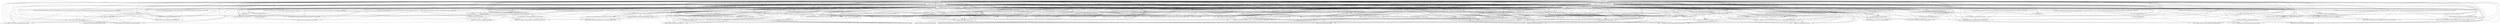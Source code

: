 digraph "implicit-searches-1509976794205" { 	"shapeless.Lazy[io.circe.generic.decoding.DerivedDecoder[Foo]]" -> "shapeless.Lazy[io.circe.generic.decoding.DerivedDecoder[scala.collection.immutable.Nil.type]]"
	"io.circe.export.Exported[io.circe.Decoder[scala.collection.immutable.Nil.type]]" -> "shapeless.Lazy[io.circe.generic.decoding.DerivedDecoder[scala.collection.immutable.Nil.type]]"
	"io.circe.export.Exported[io.circe.Decoder[Foo]]" -> "shapeless.Lazy[io.circe.generic.decoding.DerivedDecoder[scala.collection.immutable.Nil.type]]"
	"io.circe.Decoder[Foo]" -> "shapeless.Lazy[io.circe.generic.decoding.DerivedDecoder[scala.collection.immutable.Nil.type]]"
	"io.circe.Decoder[scala.collection.immutable.Nil.type]" -> "shapeless.Lazy[io.circe.generic.decoding.DerivedDecoder[scala.collection.immutable.Nil.type]]"
	"io.circe.generic.decoding.ReprDecoder[scala.collection.immutable.::[String] with shapeless.labelled.KeyTag[Symbol with shapeless.tag.Tagged[String('::')],scala.collection.immutable.::[String]] :+: scala.collection.immutable.Nil.type with shapeless.labelled.KeyTag[Symbol with shapeless.tag.Tagged[String('Nil')],scala.collection.immutable.Nil.type] :+: shapeless.CNil]" -> "shapeless.Lazy[io.circe.generic.decoding.DerivedDecoder[scala.collection.immutable.Nil.type]]"
	"io.circe.Encoder[Foo]" -> "io.circe.Encoder[scala.collection.immutable.Nil.type]"
	"io.circe.export.Exported[io.circe.ObjectEncoder[Foo]]" -> "io.circe.Encoder[scala.collection.immutable.Nil.type]"
	"io.circe.generic.encoding.ReprObjectEncoder[scala.collection.immutable.::[String] with shapeless.labelled.KeyTag[Symbol with shapeless.tag.Tagged[String('::')],scala.collection.immutable.::[String]] :+: scala.collection.immutable.Nil.type with shapeless.labelled.KeyTag[Symbol with shapeless.tag.Tagged[String('Nil')],scala.collection.immutable.Nil.type] :+: shapeless.CNil]" -> "io.circe.Encoder[scala.collection.immutable.Nil.type]"
	"shapeless.Lazy[io.circe.generic.encoding.DerivedObjectEncoder[Foo]]" -> "io.circe.Encoder[scala.collection.immutable.Nil.type]"
	"shapeless.Lazy[io.circe.generic.decoding.DerivedDecoder[Foo]]" -> "shapeless.Lazy[io.circe.generic.decoding.ReprDecoder[this.Out]]"
	"io.circe.generic.decoding.DerivedDecoder[scala.collection.immutable.::[String]]" -> "shapeless.Lazy[io.circe.generic.decoding.ReprDecoder[this.Out]]"
	"io.circe.generic.decoding.DerivedDecoder[List[String]]" -> "shapeless.Lazy[io.circe.generic.decoding.ReprDecoder[this.Out]]"
	"io.circe.generic.decoding.DerivedDecoder[Foo]" -> "shapeless.Lazy[io.circe.generic.decoding.ReprDecoder[this.Out]]"
	"io.circe.Decoder[Foo]" -> "shapeless.Lazy[io.circe.generic.decoding.ReprDecoder[this.Out]]"
	"io.circe.generic.decoding.DerivedDecoder[Qux]" -> "shapeless.Lazy[io.circe.generic.decoding.ReprDecoder[this.Out]]"
	"io.circe.export.Exported[io.circe.Decoder[Foo]]" -> "shapeless.Lazy[io.circe.generic.decoding.ReprDecoder[this.Out]]"
	"shapeless.Lazy[io.circe.generic.decoding.DerivedDecoder[Foo]]" -> "shapeless.LabelledGeneric.Aux[String,R]"
	"io.circe.Encoder[Foo]" -> "shapeless.LabelledGeneric.Aux[String,R]"
	"io.circe.generic.encoding.DerivedObjectEncoder[String]" -> "shapeless.LabelledGeneric.Aux[String,R]"
	"shapeless.Lazy[io.circe.generic.encoding.DerivedObjectEncoder[Foo]]" -> "shapeless.LabelledGeneric.Aux[String,R]"
	"io.circe.generic.decoding.DerivedDecoder[String]" -> "shapeless.LabelledGeneric.Aux[String,R]"
	"io.circe.Decoder[Foo]" -> "shapeless.LabelledGeneric.Aux[String,R]"
	"io.circe.export.Exported[io.circe.ObjectEncoder[Foo]]" -> "shapeless.LabelledGeneric.Aux[String,R]"
	"io.circe.export.Exported[io.circe.Decoder[Foo]]" -> "shapeless.LabelledGeneric.Aux[String,R]"
	"io.circe.export.Exported[io.circe.ObjectEncoder[scala.collection.immutable.Nil.type]]" -> "shapeless.Lazy[io.circe.generic.encoding.DerivedObjectEncoder[scala.collection.immutable.Nil.type]]"
	"shapeless.Lazy[io.circe.generic.encoding.DerivedObjectEncoder[Foo]]" -> "shapeless.Lazy[io.circe.generic.encoding.DerivedObjectEncoder[scala.collection.immutable.Nil.type]]"
	"io.circe.Encoder[scala.collection.immutable.Nil.type]" -> "shapeless.Lazy[io.circe.generic.encoding.DerivedObjectEncoder[scala.collection.immutable.Nil.type]]"
	"io.circe.Encoder[Foo]" -> "shapeless.Lazy[io.circe.generic.encoding.DerivedObjectEncoder[scala.collection.immutable.Nil.type]]"
	"io.circe.generic.encoding.ReprObjectEncoder[scala.collection.immutable.::[String] with shapeless.labelled.KeyTag[Symbol with shapeless.tag.Tagged[String('::')],scala.collection.immutable.::[String]] :+: scala.collection.immutable.Nil.type with shapeless.labelled.KeyTag[Symbol with shapeless.tag.Tagged[String('Nil')],scala.collection.immutable.Nil.type] :+: shapeless.CNil]" -> "shapeless.Lazy[io.circe.generic.encoding.DerivedObjectEncoder[scala.collection.immutable.Nil.type]]"
	"io.circe.export.Exported[io.circe.ObjectEncoder[Foo]]" -> "shapeless.Lazy[io.circe.generic.encoding.DerivedObjectEncoder[scala.collection.immutable.Nil.type]]"
	"io.circe.Encoder[String]" -> "(=> Unit) => shapeless.Lazy[io.circe.generic.encoding.DerivedObjectEncoder[String]]"
	"io.circe.Encoder[List[String]]" -> "(=> Unit) => shapeless.Lazy[io.circe.generic.encoding.DerivedObjectEncoder[String]]"
	"shapeless.Lazy[io.circe.generic.encoding.DerivedObjectEncoder[Foo]]" -> "(=> Unit) => shapeless.Lazy[io.circe.generic.encoding.DerivedObjectEncoder[String]]"
	"io.circe.generic.encoding.ReprObjectEncoder[String with shapeless.labelled.KeyTag[Symbol with shapeless.tag.Tagged[String('head')],String] :: List[String] with shapeless.labelled.KeyTag[Symbol with shapeless.tag.Tagged[String('tl$access$1')],List[String]] :: shapeless.HNil]" -> "(=> Unit) => shapeless.Lazy[io.circe.generic.encoding.DerivedObjectEncoder[String]]"
	"io.circe.export.Exported[io.circe.ObjectEncoder[Foo]]" -> "(=> Unit) => shapeless.Lazy[io.circe.generic.encoding.DerivedObjectEncoder[String]]"
	"io.circe.export.Exported[io.circe.ObjectEncoder[String]]" -> "(=> Unit) => shapeless.Lazy[io.circe.generic.encoding.DerivedObjectEncoder[String]]"
	"io.circe.Encoder[Foo]" -> "(=> Unit) => shapeless.Lazy[io.circe.generic.encoding.DerivedObjectEncoder[String]]"
	"io.circe.generic.decoding.ReprDecoder[Int with shapeless.labelled.KeyTag[Symbol with shapeless.tag.Tagged[String('i')],Int] :: Option[Double] with shapeless.labelled.KeyTag[Symbol with shapeless.tag.Tagged[String('d')],Option[Double]] :: shapeless.HNil]" -> "io.circe.Decoder[Option[Double]]"
	"io.circe.export.Exported[io.circe.Decoder[Foo]]" -> "io.circe.Decoder[Option[Double]]"
	"shapeless.Lazy[io.circe.generic.decoding.DerivedDecoder[Foo]]" -> "io.circe.Decoder[Option[Double]]"
	"io.circe.Decoder[Foo]" -> "io.circe.Decoder[Option[Double]]"
	"shapeless.Lazy[io.circe.generic.decoding.DerivedDecoder[Foo]]" -> "io.circe.export.Exported[io.circe.Decoder[Qux]]"
	"io.circe.export.Exported[io.circe.Decoder[Foo]]" -> "io.circe.export.Exported[io.circe.Decoder[Qux]]"
	"io.circe.Decoder[Foo]" -> "io.circe.export.Exported[io.circe.Decoder[Qux]]"
	"io.circe.generic.decoding.ReprDecoder[Bar with shapeless.labelled.KeyTag[Symbol with shapeless.tag.Tagged[String('Bar')],Bar] :+: Qux with shapeless.labelled.KeyTag[Symbol with shapeless.tag.Tagged[String('Qux')],Qux] :+: shapeless.CNil]" -> "io.circe.export.Exported[io.circe.Decoder[Qux]]"
	"io.circe.Decoder[Qux]" -> "io.circe.export.Exported[io.circe.Decoder[Qux]]"
	"io.circe.generic.decoding.ReprDecoder[Bar with shapeless.labelled.KeyTag[Symbol with shapeless.tag.Tagged[String('Bar')],Bar] :+: Qux with shapeless.labelled.KeyTag[Symbol with shapeless.tag.Tagged[String('Qux')],Qux] :+: shapeless.CNil]" -> "shapeless.Lazy[io.circe.generic.decoding.DerivedDecoder[Qux]]"
	"io.circe.Decoder[Foo]" -> "shapeless.Lazy[io.circe.generic.decoding.DerivedDecoder[Qux]]"
	"shapeless.Lazy[io.circe.generic.decoding.DerivedDecoder[Foo]]" -> "shapeless.Lazy[io.circe.generic.decoding.DerivedDecoder[Qux]]"
	"io.circe.export.Exported[io.circe.Decoder[Qux]]" -> "shapeless.Lazy[io.circe.generic.decoding.DerivedDecoder[Qux]]"
	"io.circe.export.Exported[io.circe.Decoder[Foo]]" -> "shapeless.Lazy[io.circe.generic.decoding.DerivedDecoder[Qux]]"
	"io.circe.Decoder[Qux]" -> "shapeless.Lazy[io.circe.generic.decoding.DerivedDecoder[Qux]]"
	"shapeless.Lazy[io.circe.generic.decoding.DerivedDecoder[Foo]]" -> "shapeless.ops.hlist.ZipWithKeys.Aux[(Symbol @@ String('head')) :: (Symbol @@ String('tl$access$1')) :: shapeless.HNil,String :: List[String] :: shapeless.HNil,R]"
	"io.circe.generic.encoding.DerivedObjectEncoder[scala.collection.immutable.::[String]]" -> "shapeless.ops.hlist.ZipWithKeys.Aux[(Symbol @@ String('head')) :: (Symbol @@ String('tl$access$1')) :: shapeless.HNil,String :: List[String] :: shapeless.HNil,R]"
	"io.circe.Encoder[Foo]" -> "shapeless.ops.hlist.ZipWithKeys.Aux[(Symbol @@ String('head')) :: (Symbol @@ String('tl$access$1')) :: shapeless.HNil,String :: List[String] :: shapeless.HNil,R]"
	"io.circe.generic.decoding.DerivedDecoder[scala.collection.immutable.::[String]]" -> "shapeless.ops.hlist.ZipWithKeys.Aux[(Symbol @@ String('head')) :: (Symbol @@ String('tl$access$1')) :: shapeless.HNil,String :: List[String] :: shapeless.HNil,R]"
	"io.circe.export.Exported[io.circe.Decoder[Foo]]" -> "shapeless.ops.hlist.ZipWithKeys.Aux[(Symbol @@ String('head')) :: (Symbol @@ String('tl$access$1')) :: shapeless.HNil,String :: List[String] :: shapeless.HNil,R]"
	"io.circe.export.Exported[io.circe.ObjectEncoder[Foo]]" -> "shapeless.ops.hlist.ZipWithKeys.Aux[(Symbol @@ String('head')) :: (Symbol @@ String('tl$access$1')) :: shapeless.HNil,String :: List[String] :: shapeless.HNil,R]"
	"io.circe.Decoder[Foo]" -> "shapeless.ops.hlist.ZipWithKeys.Aux[(Symbol @@ String('head')) :: (Symbol @@ String('tl$access$1')) :: shapeless.HNil,String :: List[String] :: shapeless.HNil,R]"
	"shapeless.LabelledGeneric.Aux[scala.collection.immutable.::[String],R]" -> "shapeless.ops.hlist.ZipWithKeys.Aux[(Symbol @@ String('head')) :: (Symbol @@ String('tl$access$1')) :: shapeless.HNil,String :: List[String] :: shapeless.HNil,R]"
	"shapeless.Lazy[io.circe.generic.encoding.DerivedObjectEncoder[Foo]]" -> "shapeless.ops.hlist.ZipWithKeys.Aux[(Symbol @@ String('head')) :: (Symbol @@ String('tl$access$1')) :: shapeless.HNil,String :: List[String] :: shapeless.HNil,R]"
	"io.circe.export.Exported[io.circe.Decoder[Foo]]" -> "shapeless.Lazy[io.circe.generic.decoding.ReprDecoder[shapeless.labelled.FieldType[Symbol @@ String('xs'),List[String]] :: shapeless.ops.hlist.ZipWithKeys.hnilZipWithKeys.Out]]"
	"io.circe.generic.decoding.DerivedDecoder[Bar]" -> "shapeless.Lazy[io.circe.generic.decoding.ReprDecoder[shapeless.labelled.FieldType[Symbol @@ String('xs'),List[String]] :: shapeless.ops.hlist.ZipWithKeys.hnilZipWithKeys.Out]]"
	"shapeless.Lazy[io.circe.generic.decoding.DerivedDecoder[Foo]]" -> "shapeless.Lazy[io.circe.generic.decoding.ReprDecoder[shapeless.labelled.FieldType[Symbol @@ String('xs'),List[String]] :: shapeless.ops.hlist.ZipWithKeys.hnilZipWithKeys.Out]]"
	"io.circe.Decoder[Foo]" -> "shapeless.Lazy[io.circe.generic.decoding.ReprDecoder[shapeless.labelled.FieldType[Symbol @@ String('xs'),List[String]] :: shapeless.ops.hlist.ZipWithKeys.hnilZipWithKeys.Out]]"
	"io.circe.export.Exported[io.circe.ObjectEncoder[Foo]]" -> "io.circe.generic.encoding.DerivedObjectEncoder[String]"
	"io.circe.Encoder[Foo]" -> "io.circe.generic.encoding.DerivedObjectEncoder[String]"
	"shapeless.Lazy[io.circe.generic.encoding.DerivedObjectEncoder[Foo]]" -> "io.circe.generic.encoding.DerivedObjectEncoder[String]"
	"shapeless.Lazy[io.circe.generic.encoding.DerivedObjectEncoder[Foo]]" -> "shapeless.ops.coproduct.ZipWithKeys[shapeless.HNil,shapeless.CNil]"
	"shapeless.ops.coproduct.ZipWithKeys.Aux[(Symbol @@ String('Bar')) :: (Symbol @@ String('Qux')) :: shapeless.HNil,Bar :+: Qux :+: shapeless.CNil,R]" -> "shapeless.ops.coproduct.ZipWithKeys[shapeless.HNil,shapeless.CNil]"
	"io.circe.Decoder[Foo]" -> "shapeless.ops.coproduct.ZipWithKeys[shapeless.HNil,shapeless.CNil]"
	"io.circe.generic.encoding.DerivedObjectEncoder[Foo]" -> "shapeless.ops.coproduct.ZipWithKeys[shapeless.HNil,shapeless.CNil]"
	"io.circe.export.Exported[io.circe.ObjectEncoder[Foo]]" -> "shapeless.ops.coproduct.ZipWithKeys[shapeless.HNil,shapeless.CNil]"
	"shapeless.LabelledGeneric.Aux[List[String],R]" -> "shapeless.ops.coproduct.ZipWithKeys[shapeless.HNil,shapeless.CNil]"
	"io.circe.Encoder[Foo]" -> "shapeless.ops.coproduct.ZipWithKeys[shapeless.HNil,shapeless.CNil]"
	"shapeless.LabelledGeneric.Aux[Foo,R]" -> "shapeless.ops.coproduct.ZipWithKeys[shapeless.HNil,shapeless.CNil]"
	"io.circe.generic.decoding.DerivedDecoder[List[String]]" -> "shapeless.ops.coproduct.ZipWithKeys[shapeless.HNil,shapeless.CNil]"
	"shapeless.ops.coproduct.ZipWithKeys.Aux[(Symbol @@ String('::')) :: (Symbol @@ String('Nil')) :: shapeless.HNil,scala.collection.immutable.::[String] :+: scala.collection.immutable.Nil.type :+: shapeless.CNil,R]" -> "shapeless.ops.coproduct.ZipWithKeys[shapeless.HNil,shapeless.CNil]"
	"shapeless.ops.coproduct.ZipWithKeys[(Symbol @@ String('Nil')) :: shapeless.HNil,scala.collection.immutable.Nil.type :+: shapeless.CNil]" -> "shapeless.ops.coproduct.ZipWithKeys[shapeless.HNil,shapeless.CNil]"
	"io.circe.export.Exported[io.circe.Decoder[Foo]]" -> "shapeless.ops.coproduct.ZipWithKeys[shapeless.HNil,shapeless.CNil]"
	"io.circe.generic.encoding.DerivedObjectEncoder[List[String]]" -> "shapeless.ops.coproduct.ZipWithKeys[shapeless.HNil,shapeless.CNil]"
	"shapeless.ops.coproduct.ZipWithKeys[(Symbol @@ String('Qux')) :: shapeless.HNil,Qux :+: shapeless.CNil]" -> "shapeless.ops.coproduct.ZipWithKeys[shapeless.HNil,shapeless.CNil]"
	"io.circe.generic.decoding.DerivedDecoder[Foo]" -> "shapeless.ops.coproduct.ZipWithKeys[shapeless.HNil,shapeless.CNil]"
	"shapeless.Lazy[io.circe.generic.decoding.DerivedDecoder[Foo]]" -> "shapeless.ops.coproduct.ZipWithKeys[shapeless.HNil,shapeless.CNil]"
	"io.circe.generic.encoding.ReprObjectEncoder[String with shapeless.labelled.KeyTag[Symbol with shapeless.tag.Tagged[String('head')],String] :: List[String] with shapeless.labelled.KeyTag[Symbol with shapeless.tag.Tagged[String('tl$access$1')],List[String]] :: shapeless.HNil]" -> "io.circe.export.Exported[io.circe.ObjectEncoder[List[String]]]"
	"shapeless.Lazy[io.circe.generic.encoding.DerivedObjectEncoder[Foo]]" -> "io.circe.export.Exported[io.circe.ObjectEncoder[List[String]]]"
	"io.circe.export.Exported[io.circe.ObjectEncoder[Foo]]" -> "io.circe.export.Exported[io.circe.ObjectEncoder[List[String]]]"
	"io.circe.generic.encoding.ReprObjectEncoder[List[String] with shapeless.labelled.KeyTag[Symbol with shapeless.tag.Tagged[String('xs')],List[String]] :: shapeless.HNil]" -> "io.circe.export.Exported[io.circe.ObjectEncoder[List[String]]]"
	"io.circe.Encoder[List[String]]" -> "io.circe.export.Exported[io.circe.ObjectEncoder[List[String]]]"
	"io.circe.Encoder[Foo]" -> "io.circe.export.Exported[io.circe.ObjectEncoder[List[String]]]"
	"io.circe.Encoder[Foo]" -> "io.circe.export.Exported[io.circe.ObjectEncoder[Foo]]"
	"io.circe.Decoder[Option[Double]]" -> "io.circe.Decoder[Double]"
	"io.circe.Decoder[Foo]" -> "io.circe.Decoder[Double]"
	"io.circe.generic.decoding.ReprDecoder[Int with shapeless.labelled.KeyTag[Symbol with shapeless.tag.Tagged[String('i')],Int] :: Option[Double] with shapeless.labelled.KeyTag[Symbol with shapeless.tag.Tagged[String('d')],Option[Double]] :: shapeless.HNil]" -> "io.circe.Decoder[Double]"
	"io.circe.export.Exported[io.circe.Decoder[Foo]]" -> "io.circe.Decoder[Double]"
	"shapeless.Lazy[io.circe.generic.decoding.DerivedDecoder[Foo]]" -> "io.circe.Decoder[Double]"
	"io.circe.export.Exported[io.circe.Decoder[Foo]]" -> "io.circe.Decoder[List[String]]"
	"io.circe.generic.decoding.ReprDecoder[List[String] with shapeless.labelled.KeyTag[Symbol with shapeless.tag.Tagged[String('xs')],List[String]] :: shapeless.HNil]" -> "io.circe.Decoder[List[String]]"
	"shapeless.Lazy[io.circe.generic.decoding.DerivedDecoder[Foo]]" -> "io.circe.Decoder[List[String]]"
	"io.circe.Decoder[Foo]" -> "io.circe.Decoder[List[String]]"
	"io.circe.generic.decoding.ReprDecoder[String with shapeless.labelled.KeyTag[Symbol with shapeless.tag.Tagged[String('head')],String] :: List[String] with shapeless.labelled.KeyTag[Symbol with shapeless.tag.Tagged[String('tl$access$1')],List[String]] :: shapeless.HNil]" -> "io.circe.Decoder[List[String]]"
	"shapeless.Lazy[io.circe.generic.decoding.DerivedDecoder[Foo]]" -> "io.circe.generic.decoding.ReprDecoder[List[String] with shapeless.labelled.KeyTag[Symbol with shapeless.tag.Tagged[String('xs')],List[String]] :: shapeless.HNil]"
	"io.circe.Decoder[Foo]" -> "io.circe.generic.decoding.ReprDecoder[List[String] with shapeless.labelled.KeyTag[Symbol with shapeless.tag.Tagged[String('xs')],List[String]] :: shapeless.HNil]"
	"io.circe.export.Exported[io.circe.Decoder[Foo]]" -> "io.circe.generic.decoding.ReprDecoder[List[String] with shapeless.labelled.KeyTag[Symbol with shapeless.tag.Tagged[String('xs')],List[String]] :: shapeless.HNil]"
	"shapeless.Lazy[io.circe.generic.decoding.DerivedDecoder[Foo]]" -> "io.circe.Decoder[Int]"
	"io.circe.Decoder[Foo]" -> "io.circe.Decoder[Int]"
	"io.circe.export.Exported[io.circe.Decoder[Foo]]" -> "io.circe.Decoder[Int]"
	"io.circe.generic.decoding.ReprDecoder[Int with shapeless.labelled.KeyTag[Symbol with shapeless.tag.Tagged[String('i')],Int] :: Option[Double] with shapeless.labelled.KeyTag[Symbol with shapeless.tag.Tagged[String('d')],Option[Double]] :: shapeless.HNil]" -> "io.circe.Decoder[Int]"
	"io.circe.Encoder[Foo]" -> "io.circe.export.Exported[io.circe.ObjectEncoder[Bar]]"
	"shapeless.Lazy[io.circe.generic.encoding.DerivedObjectEncoder[Foo]]" -> "io.circe.export.Exported[io.circe.ObjectEncoder[Bar]]"
	"io.circe.export.Exported[io.circe.ObjectEncoder[Foo]]" -> "io.circe.export.Exported[io.circe.ObjectEncoder[Bar]]"
	"io.circe.generic.encoding.ReprObjectEncoder[Bar with shapeless.labelled.KeyTag[Symbol with shapeless.tag.Tagged[String('Bar')],Bar] :+: Qux with shapeless.labelled.KeyTag[Symbol with shapeless.tag.Tagged[String('Qux')],Qux] :+: shapeless.CNil]" -> "io.circe.export.Exported[io.circe.ObjectEncoder[Bar]]"
	"io.circe.Encoder[Bar]" -> "io.circe.export.Exported[io.circe.ObjectEncoder[Bar]]"
	"io.circe.Decoder[scala.collection.immutable.::[String]]" -> "shapeless.Lazy[io.circe.generic.decoding.DerivedDecoder[scala.collection.immutable.::[String]]]"
	"io.circe.Decoder[Foo]" -> "shapeless.Lazy[io.circe.generic.decoding.DerivedDecoder[scala.collection.immutable.::[String]]]"
	"io.circe.generic.decoding.ReprDecoder[scala.collection.immutable.::[String] with shapeless.labelled.KeyTag[Symbol with shapeless.tag.Tagged[String('::')],scala.collection.immutable.::[String]] :+: scala.collection.immutable.Nil.type with shapeless.labelled.KeyTag[Symbol with shapeless.tag.Tagged[String('Nil')],scala.collection.immutable.Nil.type] :+: shapeless.CNil]" -> "shapeless.Lazy[io.circe.generic.decoding.DerivedDecoder[scala.collection.immutable.::[String]]]"
	"io.circe.export.Exported[io.circe.Decoder[Foo]]" -> "shapeless.Lazy[io.circe.generic.decoding.DerivedDecoder[scala.collection.immutable.::[String]]]"
	"io.circe.export.Exported[io.circe.Decoder[scala.collection.immutable.::[String]]]" -> "shapeless.Lazy[io.circe.generic.decoding.DerivedDecoder[scala.collection.immutable.::[String]]]"
	"shapeless.Lazy[io.circe.generic.decoding.DerivedDecoder[Foo]]" -> "shapeless.Lazy[io.circe.generic.decoding.DerivedDecoder[scala.collection.immutable.::[String]]]"
	"io.circe.Encoder[Foo]" -> "shapeless.Generic.Aux[List[String],V]"
	"io.circe.export.Exported[io.circe.Decoder[Foo]]" -> "shapeless.Generic.Aux[List[String],V]"
	"io.circe.Decoder[Foo]" -> "shapeless.Generic.Aux[List[String],V]"
	"io.circe.generic.decoding.DerivedDecoder[List[String]]" -> "shapeless.Generic.Aux[List[String],V]"
	"shapeless.LabelledGeneric.Aux[List[String],R]" -> "shapeless.Generic.Aux[List[String],V]"
	"io.circe.generic.encoding.DerivedObjectEncoder[List[String]]" -> "shapeless.Generic.Aux[List[String],V]"
	"io.circe.export.Exported[io.circe.ObjectEncoder[Foo]]" -> "shapeless.Generic.Aux[List[String],V]"
	"shapeless.Lazy[io.circe.generic.encoding.DerivedObjectEncoder[Foo]]" -> "shapeless.Generic.Aux[List[String],V]"
	"shapeless.Lazy[io.circe.generic.decoding.DerivedDecoder[Foo]]" -> "shapeless.Generic.Aux[List[String],V]"
	"io.circe.Decoder[Foo]" -> "io.circe.export.Exported[io.circe.Decoder[Foo]]"
	"io.circe.Decoder[String]" -> "Unit => shapeless.Lazy[io.circe.generic.decoding.DerivedDecoder[String]]"
	"io.circe.Decoder[List[String]]" -> "Unit => shapeless.Lazy[io.circe.generic.decoding.DerivedDecoder[String]]"
	"io.circe.export.Exported[io.circe.Decoder[Foo]]" -> "Unit => shapeless.Lazy[io.circe.generic.decoding.DerivedDecoder[String]]"
	"io.circe.export.Exported[io.circe.Decoder[String]]" -> "Unit => shapeless.Lazy[io.circe.generic.decoding.DerivedDecoder[String]]"
	"io.circe.generic.decoding.ReprDecoder[String with shapeless.labelled.KeyTag[Symbol with shapeless.tag.Tagged[String('head')],String] :: List[String] with shapeless.labelled.KeyTag[Symbol with shapeless.tag.Tagged[String('tl$access$1')],List[String]] :: shapeless.HNil]" -> "Unit => shapeless.Lazy[io.circe.generic.decoding.DerivedDecoder[String]]"
	"shapeless.Lazy[io.circe.generic.decoding.DerivedDecoder[Foo]]" -> "Unit => shapeless.Lazy[io.circe.generic.decoding.DerivedDecoder[String]]"
	"io.circe.Decoder[Foo]" -> "Unit => shapeless.Lazy[io.circe.generic.decoding.DerivedDecoder[String]]"
	"io.circe.export.Exported[io.circe.ObjectEncoder[Foo]]" -> "shapeless.Lazy[io.circe.generic.encoding.DerivedObjectEncoder[String]]"
	"io.circe.generic.encoding.ReprObjectEncoder[String with shapeless.labelled.KeyTag[Symbol with shapeless.tag.Tagged[String('head')],String] :: List[String] with shapeless.labelled.KeyTag[Symbol with shapeless.tag.Tagged[String('tl$access$1')],List[String]] :: shapeless.HNil]" -> "shapeless.Lazy[io.circe.generic.encoding.DerivedObjectEncoder[String]]"
	"io.circe.Encoder[List[String]]" -> "shapeless.Lazy[io.circe.generic.encoding.DerivedObjectEncoder[String]]"
	"io.circe.export.Exported[io.circe.ObjectEncoder[String]]" -> "shapeless.Lazy[io.circe.generic.encoding.DerivedObjectEncoder[String]]"
	"shapeless.Lazy[io.circe.generic.encoding.DerivedObjectEncoder[Foo]]" -> "shapeless.Lazy[io.circe.generic.encoding.DerivedObjectEncoder[String]]"
	"io.circe.Encoder[Foo]" -> "shapeless.Lazy[io.circe.generic.encoding.DerivedObjectEncoder[String]]"
	"io.circe.Encoder[String]" -> "shapeless.Lazy[io.circe.generic.encoding.DerivedObjectEncoder[String]]"
	"shapeless.Lazy[io.circe.generic.encoding.DerivedObjectEncoder[Foo]]" -> "io.circe.generic.encoding.DerivedObjectEncoder[List[String]]"
	"io.circe.export.Exported[io.circe.ObjectEncoder[Foo]]" -> "io.circe.generic.encoding.DerivedObjectEncoder[List[String]]"
	"io.circe.Encoder[Foo]" -> "io.circe.generic.encoding.DerivedObjectEncoder[List[String]]"
	"io.circe.export.Exported[io.circe.ObjectEncoder[Foo]]" -> "io.circe.generic.encoding.DerivedObjectEncoder[Bar]"
	"shapeless.Lazy[io.circe.generic.encoding.DerivedObjectEncoder[Foo]]" -> "io.circe.generic.encoding.DerivedObjectEncoder[Bar]"
	"io.circe.Encoder[Foo]" -> "io.circe.generic.encoding.DerivedObjectEncoder[Bar]"
	"io.circe.Decoder[Foo]" -> "io.circe.export.Exported[io.circe.Decoder[Bar]]"
	"io.circe.Decoder[Bar]" -> "io.circe.export.Exported[io.circe.Decoder[Bar]]"
	"io.circe.generic.decoding.ReprDecoder[Bar with shapeless.labelled.KeyTag[Symbol with shapeless.tag.Tagged[String('Bar')],Bar] :+: Qux with shapeless.labelled.KeyTag[Symbol with shapeless.tag.Tagged[String('Qux')],Qux] :+: shapeless.CNil]" -> "io.circe.export.Exported[io.circe.Decoder[Bar]]"
	"shapeless.Lazy[io.circe.generic.decoding.DerivedDecoder[Foo]]" -> "io.circe.export.Exported[io.circe.Decoder[Bar]]"
	"io.circe.export.Exported[io.circe.Decoder[Foo]]" -> "io.circe.export.Exported[io.circe.Decoder[Bar]]"
	"shapeless.Lazy[io.circe.generic.decoding.DerivedDecoder[Foo]]" -> "shapeless.labelled.FieldType[Symbol @@ String('xs'),List[String]] :: shapeless.ops.hlist.ZipWithKeys.hnilZipWithKeys.Out <:< (List[String] :: shapeless.HNil)"
	"io.circe.export.Exported[io.circe.ObjectEncoder[Foo]]" -> "shapeless.labelled.FieldType[Symbol @@ String('xs'),List[String]] :: shapeless.ops.hlist.ZipWithKeys.hnilZipWithKeys.Out <:< (List[String] :: shapeless.HNil)"
	"io.circe.Encoder[Foo]" -> "shapeless.labelled.FieldType[Symbol @@ String('xs'),List[String]] :: shapeless.ops.hlist.ZipWithKeys.hnilZipWithKeys.Out <:< (List[String] :: shapeless.HNil)"
	"io.circe.Decoder[Foo]" -> "shapeless.labelled.FieldType[Symbol @@ String('xs'),List[String]] :: shapeless.ops.hlist.ZipWithKeys.hnilZipWithKeys.Out <:< (List[String] :: shapeless.HNil)"
	"io.circe.generic.encoding.DerivedObjectEncoder[Bar]" -> "shapeless.labelled.FieldType[Symbol @@ String('xs'),List[String]] :: shapeless.ops.hlist.ZipWithKeys.hnilZipWithKeys.Out <:< (List[String] :: shapeless.HNil)"
	"shapeless.LabelledGeneric.Aux[Bar,R]" -> "shapeless.labelled.FieldType[Symbol @@ String('xs'),List[String]] :: shapeless.ops.hlist.ZipWithKeys.hnilZipWithKeys.Out <:< (List[String] :: shapeless.HNil)"
	"io.circe.generic.decoding.DerivedDecoder[Bar]" -> "shapeless.labelled.FieldType[Symbol @@ String('xs'),List[String]] :: shapeless.ops.hlist.ZipWithKeys.hnilZipWithKeys.Out <:< (List[String] :: shapeless.HNil)"
	"io.circe.export.Exported[io.circe.Decoder[Foo]]" -> "shapeless.labelled.FieldType[Symbol @@ String('xs'),List[String]] :: shapeless.ops.hlist.ZipWithKeys.hnilZipWithKeys.Out <:< (List[String] :: shapeless.HNil)"
	"shapeless.Lazy[io.circe.generic.encoding.DerivedObjectEncoder[Foo]]" -> "shapeless.labelled.FieldType[Symbol @@ String('xs'),List[String]] :: shapeless.ops.hlist.ZipWithKeys.hnilZipWithKeys.Out <:< (List[String] :: shapeless.HNil)"
	"io.circe.generic.decoding.DerivedDecoder[Bar]" -> "shapeless.ops.hlist.ZipWithKeys[shapeless.HNil,shapeless.HNil]"
	"io.circe.generic.decoding.DerivedDecoder[scala.collection.immutable.::[String]]" -> "shapeless.ops.hlist.ZipWithKeys[shapeless.HNil,shapeless.HNil]"
	"shapeless.LabelledGeneric.Aux[Bar,R]" -> "shapeless.ops.hlist.ZipWithKeys[shapeless.HNil,shapeless.HNil]"
	"shapeless.LabelledGeneric.Aux[Qux,R]" -> "shapeless.ops.hlist.ZipWithKeys[shapeless.HNil,shapeless.HNil]"
	"shapeless.ops.hlist.ZipWithKeys[(Symbol @@ String('d')) :: shapeless.HNil,Option[Double] :: shapeless.HNil]" -> "shapeless.ops.hlist.ZipWithKeys[shapeless.HNil,shapeless.HNil]"
	"shapeless.LabelledGeneric.Aux[scala.collection.immutable.::[String],R]" -> "shapeless.ops.hlist.ZipWithKeys[shapeless.HNil,shapeless.HNil]"
	"io.circe.generic.encoding.DerivedObjectEncoder[Qux]" -> "shapeless.ops.hlist.ZipWithKeys[shapeless.HNil,shapeless.HNil]"
	"io.circe.export.Exported[io.circe.Decoder[Foo]]" -> "shapeless.ops.hlist.ZipWithKeys[shapeless.HNil,shapeless.HNil]"
	"io.circe.generic.encoding.DerivedObjectEncoder[Bar]" -> "shapeless.ops.hlist.ZipWithKeys[shapeless.HNil,shapeless.HNil]"
	"io.circe.generic.decoding.DerivedDecoder[Qux]" -> "shapeless.ops.hlist.ZipWithKeys[shapeless.HNil,shapeless.HNil]"
	"shapeless.ops.hlist.ZipWithKeys.Aux[(Symbol @@ String('head')) :: (Symbol @@ String('tl$access$1')) :: shapeless.HNil,String :: List[String] :: shapeless.HNil,R]" -> "shapeless.ops.hlist.ZipWithKeys[shapeless.HNil,shapeless.HNil]"
	"shapeless.Lazy[io.circe.generic.decoding.DerivedDecoder[Foo]]" -> "shapeless.ops.hlist.ZipWithKeys[shapeless.HNil,shapeless.HNil]"
	"shapeless.ops.hlist.ZipWithKeys.Aux[(Symbol @@ String('i')) :: (Symbol @@ String('d')) :: shapeless.HNil,Int :: Option[Double] :: shapeless.HNil,R]" -> "shapeless.ops.hlist.ZipWithKeys[shapeless.HNil,shapeless.HNil]"
	"shapeless.ops.hlist.ZipWithKeys[(Symbol @@ String('tl$access$1')) :: shapeless.HNil,List[String] :: shapeless.HNil]" -> "shapeless.ops.hlist.ZipWithKeys[shapeless.HNil,shapeless.HNil]"
	"shapeless.Lazy[io.circe.generic.encoding.DerivedObjectEncoder[Foo]]" -> "shapeless.ops.hlist.ZipWithKeys[shapeless.HNil,shapeless.HNil]"
	"io.circe.Decoder[Foo]" -> "shapeless.ops.hlist.ZipWithKeys[shapeless.HNil,shapeless.HNil]"
	"io.circe.generic.encoding.DerivedObjectEncoder[scala.collection.immutable.::[String]]" -> "shapeless.ops.hlist.ZipWithKeys[shapeless.HNil,shapeless.HNil]"
	"io.circe.export.Exported[io.circe.ObjectEncoder[Foo]]" -> "shapeless.ops.hlist.ZipWithKeys[shapeless.HNil,shapeless.HNil]"
	"shapeless.ops.hlist.ZipWithKeys.Aux[(Symbol @@ String('xs')) :: shapeless.HNil,List[String] :: shapeless.HNil,R]" -> "shapeless.ops.hlist.ZipWithKeys[shapeless.HNil,shapeless.HNil]"
	"io.circe.Encoder[Foo]" -> "shapeless.ops.hlist.ZipWithKeys[shapeless.HNil,shapeless.HNil]"
	"io.circe.Decoder[Foo]" -> "io.circe.Decoder[Qux]"
	"io.circe.export.Exported[io.circe.Decoder[Foo]]" -> "io.circe.Decoder[Qux]"
	"io.circe.generic.decoding.ReprDecoder[Bar with shapeless.labelled.KeyTag[Symbol with shapeless.tag.Tagged[String('Bar')],Bar] :+: Qux with shapeless.labelled.KeyTag[Symbol with shapeless.tag.Tagged[String('Qux')],Qux] :+: shapeless.CNil]" -> "io.circe.Decoder[Qux]"
	"shapeless.Lazy[io.circe.generic.decoding.DerivedDecoder[Foo]]" -> "io.circe.Decoder[Qux]"
	"io.circe.Encoder[Foo]" -> "shapeless.ops.hlist.ZipWithKeys.Aux[shapeless.HNil,shapeless.HNil,R]"
	"shapeless.LabelledGeneric.Aux[scala.collection.immutable.Nil.type,R]" -> "shapeless.ops.hlist.ZipWithKeys.Aux[shapeless.HNil,shapeless.HNil,R]"
	"io.circe.generic.encoding.DerivedObjectEncoder[scala.collection.immutable.Nil.type]" -> "shapeless.ops.hlist.ZipWithKeys.Aux[shapeless.HNil,shapeless.HNil,R]"
	"io.circe.export.Exported[io.circe.Decoder[Foo]]" -> "shapeless.ops.hlist.ZipWithKeys.Aux[shapeless.HNil,shapeless.HNil,R]"
	"shapeless.Lazy[io.circe.generic.encoding.DerivedObjectEncoder[Foo]]" -> "shapeless.ops.hlist.ZipWithKeys.Aux[shapeless.HNil,shapeless.HNil,R]"
	"io.circe.Decoder[Foo]" -> "shapeless.ops.hlist.ZipWithKeys.Aux[shapeless.HNil,shapeless.HNil,R]"
	"shapeless.Lazy[io.circe.generic.decoding.DerivedDecoder[Foo]]" -> "shapeless.ops.hlist.ZipWithKeys.Aux[shapeless.HNil,shapeless.HNil,R]"
	"io.circe.generic.decoding.DerivedDecoder[scala.collection.immutable.Nil.type]" -> "shapeless.ops.hlist.ZipWithKeys.Aux[shapeless.HNil,shapeless.HNil,R]"
	"io.circe.export.Exported[io.circe.ObjectEncoder[Foo]]" -> "shapeless.ops.hlist.ZipWithKeys.Aux[shapeless.HNil,shapeless.HNil,R]"
	"io.circe.export.Exported[io.circe.ObjectEncoder[Foo]]" -> "io.circe.generic.encoding.DerivedObjectEncoder[scala.collection.immutable.::[String]]"
	"io.circe.Encoder[Foo]" -> "io.circe.generic.encoding.DerivedObjectEncoder[scala.collection.immutable.::[String]]"
	"shapeless.Lazy[io.circe.generic.encoding.DerivedObjectEncoder[Foo]]" -> "io.circe.generic.encoding.DerivedObjectEncoder[scala.collection.immutable.::[String]]"
	"io.circe.export.Exported[io.circe.Decoder[Foo]]" -> "io.circe.generic.decoding.ReprDecoder[String with shapeless.labelled.KeyTag[Symbol with shapeless.tag.Tagged[String('head')],String] :: List[String] with shapeless.labelled.KeyTag[Symbol with shapeless.tag.Tagged[String('tl$access$1')],List[String]] :: shapeless.HNil]"
	"io.circe.Decoder[Foo]" -> "io.circe.generic.decoding.ReprDecoder[String with shapeless.labelled.KeyTag[Symbol with shapeless.tag.Tagged[String('head')],String] :: List[String] with shapeless.labelled.KeyTag[Symbol with shapeless.tag.Tagged[String('tl$access$1')],List[String]] :: shapeless.HNil]"
	"shapeless.Lazy[io.circe.generic.decoding.DerivedDecoder[Foo]]" -> "io.circe.generic.decoding.ReprDecoder[String with shapeless.labelled.KeyTag[Symbol with shapeless.tag.Tagged[String('head')],String] :: List[String] with shapeless.labelled.KeyTag[Symbol with shapeless.tag.Tagged[String('tl$access$1')],List[String]] :: shapeless.HNil]"
	"io.circe.export.Exported[io.circe.ObjectEncoder[Foo]]" -> "shapeless.LabelledGeneric.Aux[Qux,R]"
	"io.circe.Decoder[Foo]" -> "shapeless.LabelledGeneric.Aux[Qux,R]"
	"io.circe.Encoder[Foo]" -> "shapeless.LabelledGeneric.Aux[Qux,R]"
	"io.circe.export.Exported[io.circe.Decoder[Foo]]" -> "shapeless.LabelledGeneric.Aux[Qux,R]"
	"shapeless.Lazy[io.circe.generic.decoding.DerivedDecoder[Foo]]" -> "shapeless.LabelledGeneric.Aux[Qux,R]"
	"io.circe.generic.decoding.DerivedDecoder[Qux]" -> "shapeless.LabelledGeneric.Aux[Qux,R]"
	"io.circe.generic.encoding.DerivedObjectEncoder[Qux]" -> "shapeless.LabelledGeneric.Aux[Qux,R]"
	"shapeless.Lazy[io.circe.generic.encoding.DerivedObjectEncoder[Foo]]" -> "shapeless.LabelledGeneric.Aux[Qux,R]"
	"shapeless.Lazy[io.circe.generic.encoding.DerivedObjectEncoder[Foo]]" -> "shapeless.Lazy[io.circe.generic.encoding.DerivedObjectEncoder[scala.collection.immutable.::[String]]]"
	"io.circe.Encoder[scala.collection.immutable.::[String]]" -> "shapeless.Lazy[io.circe.generic.encoding.DerivedObjectEncoder[scala.collection.immutable.::[String]]]"
	"io.circe.export.Exported[io.circe.ObjectEncoder[Foo]]" -> "shapeless.Lazy[io.circe.generic.encoding.DerivedObjectEncoder[scala.collection.immutable.::[String]]]"
	"io.circe.export.Exported[io.circe.ObjectEncoder[scala.collection.immutable.::[String]]]" -> "shapeless.Lazy[io.circe.generic.encoding.DerivedObjectEncoder[scala.collection.immutable.::[String]]]"
	"io.circe.Encoder[Foo]" -> "shapeless.Lazy[io.circe.generic.encoding.DerivedObjectEncoder[scala.collection.immutable.::[String]]]"
	"io.circe.generic.encoding.ReprObjectEncoder[scala.collection.immutable.::[String] with shapeless.labelled.KeyTag[Symbol with shapeless.tag.Tagged[String('::')],scala.collection.immutable.::[String]] :+: scala.collection.immutable.Nil.type with shapeless.labelled.KeyTag[Symbol with shapeless.tag.Tagged[String('Nil')],scala.collection.immutable.Nil.type] :+: shapeless.CNil]" -> "shapeless.Lazy[io.circe.generic.encoding.DerivedObjectEncoder[scala.collection.immutable.::[String]]]"
	"io.circe.Decoder[Foo]" -> "io.circe.export.Exported[io.circe.Decoder[scala.collection.immutable.Nil.type]]"
	"shapeless.Lazy[io.circe.generic.decoding.DerivedDecoder[Foo]]" -> "io.circe.export.Exported[io.circe.Decoder[scala.collection.immutable.Nil.type]]"
	"io.circe.generic.decoding.ReprDecoder[scala.collection.immutable.::[String] with shapeless.labelled.KeyTag[Symbol with shapeless.tag.Tagged[String('::')],scala.collection.immutable.::[String]] :+: scala.collection.immutable.Nil.type with shapeless.labelled.KeyTag[Symbol with shapeless.tag.Tagged[String('Nil')],scala.collection.immutable.Nil.type] :+: shapeless.CNil]" -> "io.circe.export.Exported[io.circe.Decoder[scala.collection.immutable.Nil.type]]"
	"io.circe.export.Exported[io.circe.Decoder[Foo]]" -> "io.circe.export.Exported[io.circe.Decoder[scala.collection.immutable.Nil.type]]"
	"io.circe.Decoder[scala.collection.immutable.Nil.type]" -> "io.circe.export.Exported[io.circe.Decoder[scala.collection.immutable.Nil.type]]"
	"shapeless.ops.coproduct.ZipWithKeys[(Symbol @@ String('Nil')) :: shapeless.HNil,scala.collection.immutable.Nil.type :+: shapeless.CNil]" -> "shapeless.Witness.Aux[Symbol @@ String('Nil')]"
	"io.circe.export.Exported[io.circe.ObjectEncoder[Foo]]" -> "shapeless.Witness.Aux[Symbol @@ String('Nil')]"
	"io.circe.Encoder[Foo]" -> "shapeless.Witness.Aux[Symbol @@ String('Nil')]"
	"io.circe.generic.encoding.DerivedObjectEncoder[List[String]]" -> "shapeless.Witness.Aux[Symbol @@ String('Nil')]"
	"io.circe.Decoder[Foo]" -> "shapeless.Witness.Aux[Symbol @@ String('Nil')]"
	"shapeless.LabelledGeneric.Aux[List[String],R]" -> "shapeless.Witness.Aux[Symbol @@ String('Nil')]"
	"io.circe.generic.decoding.DerivedDecoder[List[String]]" -> "shapeless.Witness.Aux[Symbol @@ String('Nil')]"
	"shapeless.Lazy[io.circe.generic.encoding.DerivedObjectEncoder[Foo]]" -> "shapeless.Witness.Aux[Symbol @@ String('Nil')]"
	"shapeless.ops.coproduct.ZipWithKeys.Aux[(Symbol @@ String('::')) :: (Symbol @@ String('Nil')) :: shapeless.HNil,scala.collection.immutable.::[String] :+: scala.collection.immutable.Nil.type :+: shapeless.CNil,R]" -> "shapeless.Witness.Aux[Symbol @@ String('Nil')]"
	"io.circe.export.Exported[io.circe.Decoder[Foo]]" -> "shapeless.Witness.Aux[Symbol @@ String('Nil')]"
	"shapeless.Lazy[io.circe.generic.decoding.DerivedDecoder[Foo]]" -> "shapeless.Witness.Aux[Symbol @@ String('Nil')]"
	"shapeless.Lazy[io.circe.generic.decoding.DerivedDecoder[Foo]]" -> "shapeless.LabelledGeneric.Aux[scala.collection.immutable.Nil.type,R]"
	"io.circe.export.Exported[io.circe.Decoder[Foo]]" -> "shapeless.LabelledGeneric.Aux[scala.collection.immutable.Nil.type,R]"
	"io.circe.Encoder[Foo]" -> "shapeless.LabelledGeneric.Aux[scala.collection.immutable.Nil.type,R]"
	"io.circe.generic.encoding.DerivedObjectEncoder[scala.collection.immutable.Nil.type]" -> "shapeless.LabelledGeneric.Aux[scala.collection.immutable.Nil.type,R]"
	"shapeless.Lazy[io.circe.generic.encoding.DerivedObjectEncoder[Foo]]" -> "shapeless.LabelledGeneric.Aux[scala.collection.immutable.Nil.type,R]"
	"io.circe.generic.decoding.DerivedDecoder[scala.collection.immutable.Nil.type]" -> "shapeless.LabelledGeneric.Aux[scala.collection.immutable.Nil.type,R]"
	"io.circe.export.Exported[io.circe.ObjectEncoder[Foo]]" -> "shapeless.LabelledGeneric.Aux[scala.collection.immutable.Nil.type,R]"
	"io.circe.Decoder[Foo]" -> "shapeless.LabelledGeneric.Aux[scala.collection.immutable.Nil.type,R]"
	"io.circe.Encoder[Foo]" -> "io.circe.export.Exported[io.circe.ObjectEncoder[scala.collection.immutable.::[String]]]"
	"io.circe.Encoder[scala.collection.immutable.::[String]]" -> "io.circe.export.Exported[io.circe.ObjectEncoder[scala.collection.immutable.::[String]]]"
	"io.circe.export.Exported[io.circe.ObjectEncoder[Foo]]" -> "io.circe.export.Exported[io.circe.ObjectEncoder[scala.collection.immutable.::[String]]]"
	"shapeless.Lazy[io.circe.generic.encoding.DerivedObjectEncoder[Foo]]" -> "io.circe.export.Exported[io.circe.ObjectEncoder[scala.collection.immutable.::[String]]]"
	"io.circe.generic.encoding.ReprObjectEncoder[scala.collection.immutable.::[String] with shapeless.labelled.KeyTag[Symbol with shapeless.tag.Tagged[String('::')],scala.collection.immutable.::[String]] :+: scala.collection.immutable.Nil.type with shapeless.labelled.KeyTag[Symbol with shapeless.tag.Tagged[String('Nil')],scala.collection.immutable.Nil.type] :+: shapeless.CNil]" -> "io.circe.export.Exported[io.circe.ObjectEncoder[scala.collection.immutable.::[String]]]"
	"io.circe.Decoder[Foo]" -> "io.circe.generic.decoding.DerivedDecoder[scala.collection.immutable.::[String]]"
	"shapeless.Lazy[io.circe.generic.decoding.DerivedDecoder[Foo]]" -> "io.circe.generic.decoding.DerivedDecoder[scala.collection.immutable.::[String]]"
	"io.circe.export.Exported[io.circe.Decoder[Foo]]" -> "io.circe.generic.decoding.DerivedDecoder[scala.collection.immutable.::[String]]"
	"io.circe.generic.decoding.DerivedDecoder[Bar]" -> "shapeless.LabelledGeneric.Aux[Bar,R]"
	"io.circe.generic.encoding.DerivedObjectEncoder[Bar]" -> "shapeless.LabelledGeneric.Aux[Bar,R]"
	"shapeless.Lazy[io.circe.generic.encoding.DerivedObjectEncoder[Foo]]" -> "shapeless.LabelledGeneric.Aux[Bar,R]"
	"io.circe.export.Exported[io.circe.ObjectEncoder[Foo]]" -> "shapeless.LabelledGeneric.Aux[Bar,R]"
	"io.circe.Decoder[Foo]" -> "shapeless.LabelledGeneric.Aux[Bar,R]"
	"io.circe.Encoder[Foo]" -> "shapeless.LabelledGeneric.Aux[Bar,R]"
	"io.circe.export.Exported[io.circe.Decoder[Foo]]" -> "shapeless.LabelledGeneric.Aux[Bar,R]"
	"shapeless.Lazy[io.circe.generic.decoding.DerivedDecoder[Foo]]" -> "shapeless.LabelledGeneric.Aux[Bar,R]"
	"io.circe.Decoder[Foo]" -> "shapeless.Lazy[io.circe.generic.decoding.DerivedDecoder[Foo]]"
	"io.circe.export.Exported[io.circe.Decoder[Foo]]" -> "shapeless.Lazy[io.circe.generic.decoding.DerivedDecoder[Foo]]"
	"io.circe.Decoder[Foo]" -> "io.circe.export.Exported[io.circe.Decoder[scala.collection.immutable.::[String]]]"
	"io.circe.Decoder[scala.collection.immutable.::[String]]" -> "io.circe.export.Exported[io.circe.Decoder[scala.collection.immutable.::[String]]]"
	"shapeless.Lazy[io.circe.generic.decoding.DerivedDecoder[Foo]]" -> "io.circe.export.Exported[io.circe.Decoder[scala.collection.immutable.::[String]]]"
	"io.circe.export.Exported[io.circe.Decoder[Foo]]" -> "io.circe.export.Exported[io.circe.Decoder[scala.collection.immutable.::[String]]]"
	"io.circe.generic.decoding.ReprDecoder[scala.collection.immutable.::[String] with shapeless.labelled.KeyTag[Symbol with shapeless.tag.Tagged[String('::')],scala.collection.immutable.::[String]] :+: scala.collection.immutable.Nil.type with shapeless.labelled.KeyTag[Symbol with shapeless.tag.Tagged[String('Nil')],scala.collection.immutable.Nil.type] :+: shapeless.CNil]" -> "io.circe.export.Exported[io.circe.Decoder[scala.collection.immutable.::[String]]]"
	"io.circe.generic.encoding.ReprObjectEncoder[Int with shapeless.labelled.KeyTag[Symbol with shapeless.tag.Tagged[String('i')],Int] :: Option[Double] with shapeless.labelled.KeyTag[Symbol with shapeless.tag.Tagged[String('d')],Option[Double]] :: shapeless.HNil]" -> "io.circe.Encoder[Int]"
	"io.circe.export.Exported[io.circe.ObjectEncoder[Foo]]" -> "io.circe.Encoder[Int]"
	"io.circe.Encoder[Foo]" -> "io.circe.Encoder[Int]"
	"shapeless.Lazy[io.circe.generic.encoding.DerivedObjectEncoder[Foo]]" -> "io.circe.Encoder[Int]"
	"shapeless.Lazy[io.circe.generic.decoding.DerivedDecoder[Foo]]" -> "(=> Unit) => shapeless.Lazy[io.circe.generic.decoding.DerivedDecoder[String]]"
	"io.circe.export.Exported[io.circe.Decoder[String]]" -> "(=> Unit) => shapeless.Lazy[io.circe.generic.decoding.DerivedDecoder[String]]"
	"io.circe.export.Exported[io.circe.Decoder[Foo]]" -> "(=> Unit) => shapeless.Lazy[io.circe.generic.decoding.DerivedDecoder[String]]"
	"io.circe.Decoder[Foo]" -> "(=> Unit) => shapeless.Lazy[io.circe.generic.decoding.DerivedDecoder[String]]"
	"io.circe.Decoder[List[String]]" -> "(=> Unit) => shapeless.Lazy[io.circe.generic.decoding.DerivedDecoder[String]]"
	"io.circe.generic.decoding.ReprDecoder[String with shapeless.labelled.KeyTag[Symbol with shapeless.tag.Tagged[String('head')],String] :: List[String] with shapeless.labelled.KeyTag[Symbol with shapeless.tag.Tagged[String('tl$access$1')],List[String]] :: shapeless.HNil]" -> "(=> Unit) => shapeless.Lazy[io.circe.generic.decoding.DerivedDecoder[String]]"
	"io.circe.Decoder[String]" -> "(=> Unit) => shapeless.Lazy[io.circe.generic.decoding.DerivedDecoder[String]]"
	"io.circe.Encoder[Foo]" -> "shapeless.ops.coproduct.ZipWithKeys[(Symbol @@ String('Qux')) :: shapeless.HNil,Qux :+: shapeless.CNil]"
	"shapeless.Lazy[io.circe.generic.encoding.DerivedObjectEncoder[Foo]]" -> "shapeless.ops.coproduct.ZipWithKeys[(Symbol @@ String('Qux')) :: shapeless.HNil,Qux :+: shapeless.CNil]"
	"shapeless.LabelledGeneric.Aux[Foo,R]" -> "shapeless.ops.coproduct.ZipWithKeys[(Symbol @@ String('Qux')) :: shapeless.HNil,Qux :+: shapeless.CNil]"
	"shapeless.ops.coproduct.ZipWithKeys.Aux[(Symbol @@ String('Bar')) :: (Symbol @@ String('Qux')) :: shapeless.HNil,Bar :+: Qux :+: shapeless.CNil,R]" -> "shapeless.ops.coproduct.ZipWithKeys[(Symbol @@ String('Qux')) :: shapeless.HNil,Qux :+: shapeless.CNil]"
	"io.circe.generic.decoding.DerivedDecoder[Foo]" -> "shapeless.ops.coproduct.ZipWithKeys[(Symbol @@ String('Qux')) :: shapeless.HNil,Qux :+: shapeless.CNil]"
	"shapeless.Lazy[io.circe.generic.decoding.DerivedDecoder[Foo]]" -> "shapeless.ops.coproduct.ZipWithKeys[(Symbol @@ String('Qux')) :: shapeless.HNil,Qux :+: shapeless.CNil]"
	"io.circe.export.Exported[io.circe.ObjectEncoder[Foo]]" -> "shapeless.ops.coproduct.ZipWithKeys[(Symbol @@ String('Qux')) :: shapeless.HNil,Qux :+: shapeless.CNil]"
	"io.circe.generic.encoding.DerivedObjectEncoder[Foo]" -> "shapeless.ops.coproduct.ZipWithKeys[(Symbol @@ String('Qux')) :: shapeless.HNil,Qux :+: shapeless.CNil]"
	"io.circe.export.Exported[io.circe.Decoder[Foo]]" -> "shapeless.ops.coproduct.ZipWithKeys[(Symbol @@ String('Qux')) :: shapeless.HNil,Qux :+: shapeless.CNil]"
	"io.circe.Decoder[Foo]" -> "shapeless.ops.coproduct.ZipWithKeys[(Symbol @@ String('Qux')) :: shapeless.HNil,Qux :+: shapeless.CNil]"
	"io.circe.Decoder[Foo]" -> "shapeless.Lazy[io.circe.generic.decoding.DerivedDecoder[Bar]]"
	"io.circe.export.Exported[io.circe.Decoder[Bar]]" -> "shapeless.Lazy[io.circe.generic.decoding.DerivedDecoder[Bar]]"
	"shapeless.Lazy[io.circe.generic.decoding.DerivedDecoder[Foo]]" -> "shapeless.Lazy[io.circe.generic.decoding.DerivedDecoder[Bar]]"
	"io.circe.export.Exported[io.circe.Decoder[Foo]]" -> "shapeless.Lazy[io.circe.generic.decoding.DerivedDecoder[Bar]]"
	"io.circe.generic.decoding.ReprDecoder[Bar with shapeless.labelled.KeyTag[Symbol with shapeless.tag.Tagged[String('Bar')],Bar] :+: Qux with shapeless.labelled.KeyTag[Symbol with shapeless.tag.Tagged[String('Qux')],Qux] :+: shapeless.CNil]" -> "shapeless.Lazy[io.circe.generic.decoding.DerivedDecoder[Bar]]"
	"io.circe.Decoder[Bar]" -> "shapeless.Lazy[io.circe.generic.decoding.DerivedDecoder[Bar]]"
	"shapeless.Lazy[io.circe.generic.decoding.DerivedDecoder[Foo]]" -> "io.circe.generic.decoding.DerivedDecoder[scala.collection.immutable.Nil.type]"
	"io.circe.export.Exported[io.circe.Decoder[Foo]]" -> "io.circe.generic.decoding.DerivedDecoder[scala.collection.immutable.Nil.type]"
	"io.circe.Decoder[Foo]" -> "io.circe.generic.decoding.DerivedDecoder[scala.collection.immutable.Nil.type]"
	"shapeless.ops.hlist.ZipWithKeys.Aux[(Symbol @@ String('i')) :: (Symbol @@ String('d')) :: shapeless.HNil,Int :: Option[Double] :: shapeless.HNil,R]" -> "shapeless.Witness.Aux[Symbol @@ String('i')]"
	"io.circe.Encoder[Foo]" -> "shapeless.Witness.Aux[Symbol @@ String('i')]"
	"io.circe.Decoder[Foo]" -> "shapeless.Witness.Aux[Symbol @@ String('i')]"
	"io.circe.generic.decoding.DerivedDecoder[Qux]" -> "shapeless.Witness.Aux[Symbol @@ String('i')]"
	"shapeless.Lazy[io.circe.generic.encoding.DerivedObjectEncoder[Foo]]" -> "shapeless.Witness.Aux[Symbol @@ String('i')]"
	"io.circe.generic.encoding.DerivedObjectEncoder[Qux]" -> "shapeless.Witness.Aux[Symbol @@ String('i')]"
	"io.circe.export.Exported[io.circe.Decoder[Foo]]" -> "shapeless.Witness.Aux[Symbol @@ String('i')]"
	"shapeless.LabelledGeneric.Aux[Qux,R]" -> "shapeless.Witness.Aux[Symbol @@ String('i')]"
	"shapeless.Lazy[io.circe.generic.decoding.DerivedDecoder[Foo]]" -> "shapeless.Witness.Aux[Symbol @@ String('i')]"
	"io.circe.export.Exported[io.circe.ObjectEncoder[Foo]]" -> "shapeless.Witness.Aux[Symbol @@ String('i')]"
	"io.circe.Decoder[Foo]" -> "io.circe.generic.decoding.ReprDecoder[scala.collection.immutable.::[String] with shapeless.labelled.KeyTag[Symbol with shapeless.tag.Tagged[String('::')],scala.collection.immutable.::[String]] :+: scala.collection.immutable.Nil.type with shapeless.labelled.KeyTag[Symbol with shapeless.tag.Tagged[String('Nil')],scala.collection.immutable.Nil.type] :+: shapeless.CNil]"
	"shapeless.Lazy[io.circe.generic.decoding.DerivedDecoder[Foo]]" -> "io.circe.generic.decoding.ReprDecoder[scala.collection.immutable.::[String] with shapeless.labelled.KeyTag[Symbol with shapeless.tag.Tagged[String('::')],scala.collection.immutable.::[String]] :+: scala.collection.immutable.Nil.type with shapeless.labelled.KeyTag[Symbol with shapeless.tag.Tagged[String('Nil')],scala.collection.immutable.Nil.type] :+: shapeless.CNil]"
	"io.circe.export.Exported[io.circe.Decoder[Foo]]" -> "io.circe.generic.decoding.ReprDecoder[scala.collection.immutable.::[String] with shapeless.labelled.KeyTag[Symbol with shapeless.tag.Tagged[String('::')],scala.collection.immutable.::[String]] :+: scala.collection.immutable.Nil.type with shapeless.labelled.KeyTag[Symbol with shapeless.tag.Tagged[String('Nil')],scala.collection.immutable.Nil.type] :+: shapeless.CNil]"
	"io.circe.Encoder[Foo]" -> "io.circe.generic.encoding.DerivedObjectEncoder[Foo]"
	"io.circe.export.Exported[io.circe.ObjectEncoder[Foo]]" -> "io.circe.generic.encoding.DerivedObjectEncoder[Foo]"
	"shapeless.Lazy[io.circe.generic.encoding.DerivedObjectEncoder[Foo]]" -> "io.circe.generic.encoding.DerivedObjectEncoder[Foo]"
	"shapeless.Lazy[io.circe.generic.encoding.DerivedObjectEncoder[Foo]]" -> "shapeless.Witness.Aux[Symbol @@ String('::')]"
	"io.circe.generic.decoding.DerivedDecoder[List[String]]" -> "shapeless.Witness.Aux[Symbol @@ String('::')]"
	"io.circe.Encoder[Foo]" -> "shapeless.Witness.Aux[Symbol @@ String('::')]"
	"io.circe.export.Exported[io.circe.Decoder[Foo]]" -> "shapeless.Witness.Aux[Symbol @@ String('::')]"
	"io.circe.Decoder[Foo]" -> "shapeless.Witness.Aux[Symbol @@ String('::')]"
	"shapeless.Lazy[io.circe.generic.decoding.DerivedDecoder[Foo]]" -> "shapeless.Witness.Aux[Symbol @@ String('::')]"
	"shapeless.LabelledGeneric.Aux[List[String],R]" -> "shapeless.Witness.Aux[Symbol @@ String('::')]"
	"shapeless.ops.coproduct.ZipWithKeys.Aux[(Symbol @@ String('::')) :: (Symbol @@ String('Nil')) :: shapeless.HNil,scala.collection.immutable.::[String] :+: scala.collection.immutable.Nil.type :+: shapeless.CNil,R]" -> "shapeless.Witness.Aux[Symbol @@ String('::')]"
	"io.circe.export.Exported[io.circe.ObjectEncoder[Foo]]" -> "shapeless.Witness.Aux[Symbol @@ String('::')]"
	"io.circe.generic.encoding.DerivedObjectEncoder[List[String]]" -> "shapeless.Witness.Aux[Symbol @@ String('::')]"
	"io.circe.Encoder[Foo]" -> "shapeless.LabelledGeneric.Aux[Foo,R]"
	"io.circe.export.Exported[io.circe.Decoder[Foo]]" -> "shapeless.LabelledGeneric.Aux[Foo,R]"
	"shapeless.Lazy[io.circe.generic.decoding.DerivedDecoder[Foo]]" -> "shapeless.LabelledGeneric.Aux[Foo,R]"
	"shapeless.Lazy[io.circe.generic.encoding.DerivedObjectEncoder[Foo]]" -> "shapeless.LabelledGeneric.Aux[Foo,R]"
	"io.circe.export.Exported[io.circe.ObjectEncoder[Foo]]" -> "shapeless.LabelledGeneric.Aux[Foo,R]"
	"io.circe.generic.decoding.DerivedDecoder[Foo]" -> "shapeless.LabelledGeneric.Aux[Foo,R]"
	"io.circe.Decoder[Foo]" -> "shapeless.LabelledGeneric.Aux[Foo,R]"
	"io.circe.generic.encoding.DerivedObjectEncoder[Foo]" -> "shapeless.LabelledGeneric.Aux[Foo,R]"
	"shapeless.Lazy[io.circe.generic.encoding.DerivedObjectEncoder[Foo]]" -> "shapeless.Lazy[io.circe.generic.encoding.DerivedObjectEncoder[Qux]]"
	"io.circe.export.Exported[io.circe.ObjectEncoder[Foo]]" -> "shapeless.Lazy[io.circe.generic.encoding.DerivedObjectEncoder[Qux]]"
	"io.circe.export.Exported[io.circe.ObjectEncoder[Qux]]" -> "shapeless.Lazy[io.circe.generic.encoding.DerivedObjectEncoder[Qux]]"
	"io.circe.generic.encoding.ReprObjectEncoder[Bar with shapeless.labelled.KeyTag[Symbol with shapeless.tag.Tagged[String('Bar')],Bar] :+: Qux with shapeless.labelled.KeyTag[Symbol with shapeless.tag.Tagged[String('Qux')],Qux] :+: shapeless.CNil]" -> "shapeless.Lazy[io.circe.generic.encoding.DerivedObjectEncoder[Qux]]"
	"io.circe.Encoder[Qux]" -> "shapeless.Lazy[io.circe.generic.encoding.DerivedObjectEncoder[Qux]]"
	"io.circe.Encoder[Foo]" -> "shapeless.Lazy[io.circe.generic.encoding.DerivedObjectEncoder[Qux]]"
	"io.circe.Encoder[Foo]" -> "io.circe.generic.encoding.ReprObjectEncoder[shapeless.HNil]"
	"io.circe.export.Exported[io.circe.ObjectEncoder[Foo]]" -> "io.circe.generic.encoding.ReprObjectEncoder[shapeless.HNil]"
	"shapeless.Lazy[io.circe.generic.encoding.DerivedObjectEncoder[Foo]]" -> "io.circe.generic.encoding.ReprObjectEncoder[shapeless.HNil]"
	"io.circe.export.Exported[io.circe.ObjectEncoder[Foo]]" -> "shapeless.DefaultSymbolicLabelling.Aux[scala.collection.immutable.::[String],K]"
	"shapeless.Lazy[io.circe.generic.encoding.DerivedObjectEncoder[Foo]]" -> "shapeless.DefaultSymbolicLabelling.Aux[scala.collection.immutable.::[String],K]"
	"io.circe.generic.decoding.DerivedDecoder[scala.collection.immutable.::[String]]" -> "shapeless.DefaultSymbolicLabelling.Aux[scala.collection.immutable.::[String],K]"
	"io.circe.generic.encoding.DerivedObjectEncoder[scala.collection.immutable.::[String]]" -> "shapeless.DefaultSymbolicLabelling.Aux[scala.collection.immutable.::[String],K]"
	"io.circe.export.Exported[io.circe.Decoder[Foo]]" -> "shapeless.DefaultSymbolicLabelling.Aux[scala.collection.immutable.::[String],K]"
	"io.circe.Decoder[Foo]" -> "shapeless.DefaultSymbolicLabelling.Aux[scala.collection.immutable.::[String],K]"
	"io.circe.Encoder[Foo]" -> "shapeless.DefaultSymbolicLabelling.Aux[scala.collection.immutable.::[String],K]"
	"shapeless.Lazy[io.circe.generic.decoding.DerivedDecoder[Foo]]" -> "shapeless.DefaultSymbolicLabelling.Aux[scala.collection.immutable.::[String],K]"
	"shapeless.LabelledGeneric.Aux[scala.collection.immutable.::[String],R]" -> "shapeless.DefaultSymbolicLabelling.Aux[scala.collection.immutable.::[String],K]"
	"io.circe.Encoder[Foo]" -> "io.circe.generic.encoding.DerivedObjectEncoder[Qux]"
	"io.circe.export.Exported[io.circe.ObjectEncoder[Foo]]" -> "io.circe.generic.encoding.DerivedObjectEncoder[Qux]"
	"shapeless.Lazy[io.circe.generic.encoding.DerivedObjectEncoder[Foo]]" -> "io.circe.generic.encoding.DerivedObjectEncoder[Qux]"
	"io.circe.export.Exported[io.circe.Decoder[Foo]]" -> "shapeless.ops.hlist.ZipWithKeys[(Symbol @@ String('d')) :: shapeless.HNil,Option[Double] :: shapeless.HNil]"
	"io.circe.generic.decoding.DerivedDecoder[Qux]" -> "shapeless.ops.hlist.ZipWithKeys[(Symbol @@ String('d')) :: shapeless.HNil,Option[Double] :: shapeless.HNil]"
	"shapeless.Lazy[io.circe.generic.decoding.DerivedDecoder[Foo]]" -> "shapeless.ops.hlist.ZipWithKeys[(Symbol @@ String('d')) :: shapeless.HNil,Option[Double] :: shapeless.HNil]"
	"shapeless.ops.hlist.ZipWithKeys.Aux[(Symbol @@ String('i')) :: (Symbol @@ String('d')) :: shapeless.HNil,Int :: Option[Double] :: shapeless.HNil,R]" -> "shapeless.ops.hlist.ZipWithKeys[(Symbol @@ String('d')) :: shapeless.HNil,Option[Double] :: shapeless.HNil]"
	"io.circe.Encoder[Foo]" -> "shapeless.ops.hlist.ZipWithKeys[(Symbol @@ String('d')) :: shapeless.HNil,Option[Double] :: shapeless.HNil]"
	"io.circe.export.Exported[io.circe.ObjectEncoder[Foo]]" -> "shapeless.ops.hlist.ZipWithKeys[(Symbol @@ String('d')) :: shapeless.HNil,Option[Double] :: shapeless.HNil]"
	"io.circe.generic.encoding.DerivedObjectEncoder[Qux]" -> "shapeless.ops.hlist.ZipWithKeys[(Symbol @@ String('d')) :: shapeless.HNil,Option[Double] :: shapeless.HNil]"
	"shapeless.LabelledGeneric.Aux[Qux,R]" -> "shapeless.ops.hlist.ZipWithKeys[(Symbol @@ String('d')) :: shapeless.HNil,Option[Double] :: shapeless.HNil]"
	"shapeless.Lazy[io.circe.generic.encoding.DerivedObjectEncoder[Foo]]" -> "shapeless.ops.hlist.ZipWithKeys[(Symbol @@ String('d')) :: shapeless.HNil,Option[Double] :: shapeless.HNil]"
	"io.circe.Decoder[Foo]" -> "shapeless.ops.hlist.ZipWithKeys[(Symbol @@ String('d')) :: shapeless.HNil,Option[Double] :: shapeless.HNil]"
	"io.circe.export.Exported[io.circe.ObjectEncoder[Foo]]" -> "io.circe.Encoder[scala.collection.immutable.::[String]]"
	"io.circe.generic.encoding.ReprObjectEncoder[scala.collection.immutable.::[String] with shapeless.labelled.KeyTag[Symbol with shapeless.tag.Tagged[String('::')],scala.collection.immutable.::[String]] :+: scala.collection.immutable.Nil.type with shapeless.labelled.KeyTag[Symbol with shapeless.tag.Tagged[String('Nil')],scala.collection.immutable.Nil.type] :+: shapeless.CNil]" -> "io.circe.Encoder[scala.collection.immutable.::[String]]"
	"io.circe.Encoder[Foo]" -> "io.circe.Encoder[scala.collection.immutable.::[String]]"
	"shapeless.Lazy[io.circe.generic.encoding.DerivedObjectEncoder[Foo]]" -> "io.circe.Encoder[scala.collection.immutable.::[String]]"
	"io.circe.Decoder[Foo]" -> "io.circe.generic.decoding.DerivedDecoder[List[String]]"
	"shapeless.Lazy[io.circe.generic.decoding.DerivedDecoder[Foo]]" -> "io.circe.generic.decoding.DerivedDecoder[List[String]]"
	"io.circe.export.Exported[io.circe.Decoder[Foo]]" -> "io.circe.generic.decoding.DerivedDecoder[List[String]]"
	"io.circe.generic.encoding.ReprObjectEncoder[Bar with shapeless.labelled.KeyTag[Symbol with shapeless.tag.Tagged[String('Bar')],Bar] :+: Qux with shapeless.labelled.KeyTag[Symbol with shapeless.tag.Tagged[String('Qux')],Qux] :+: shapeless.CNil]" -> "io.circe.Encoder[Qux]"
	"io.circe.export.Exported[io.circe.ObjectEncoder[Foo]]" -> "io.circe.Encoder[Qux]"
	"io.circe.Encoder[Foo]" -> "io.circe.Encoder[Qux]"
	"shapeless.Lazy[io.circe.generic.encoding.DerivedObjectEncoder[Foo]]" -> "io.circe.Encoder[Qux]"
	"shapeless.Lazy[io.circe.generic.decoding.DerivedDecoder[Foo]]" -> "io.circe.Decoder[scala.collection.immutable.Nil.type]"
	"io.circe.generic.decoding.ReprDecoder[scala.collection.immutable.::[String] with shapeless.labelled.KeyTag[Symbol with shapeless.tag.Tagged[String('::')],scala.collection.immutable.::[String]] :+: scala.collection.immutable.Nil.type with shapeless.labelled.KeyTag[Symbol with shapeless.tag.Tagged[String('Nil')],scala.collection.immutable.Nil.type] :+: shapeless.CNil]" -> "io.circe.Decoder[scala.collection.immutable.Nil.type]"
	"io.circe.export.Exported[io.circe.Decoder[Foo]]" -> "io.circe.Decoder[scala.collection.immutable.Nil.type]"
	"io.circe.Decoder[Foo]" -> "io.circe.Decoder[scala.collection.immutable.Nil.type]"
	"io.circe.export.Exported[io.circe.ObjectEncoder[Foo]]" -> "shapeless.ops.hlist.ZipWithKeys.Aux[(Symbol @@ String('xs')) :: shapeless.HNil,List[String] :: shapeless.HNil,R]"
	"shapeless.Lazy[io.circe.generic.decoding.DerivedDecoder[Foo]]" -> "shapeless.ops.hlist.ZipWithKeys.Aux[(Symbol @@ String('xs')) :: shapeless.HNil,List[String] :: shapeless.HNil,R]"
	"shapeless.LabelledGeneric.Aux[Bar,R]" -> "shapeless.ops.hlist.ZipWithKeys.Aux[(Symbol @@ String('xs')) :: shapeless.HNil,List[String] :: shapeless.HNil,R]"
	"io.circe.generic.decoding.DerivedDecoder[Bar]" -> "shapeless.ops.hlist.ZipWithKeys.Aux[(Symbol @@ String('xs')) :: shapeless.HNil,List[String] :: shapeless.HNil,R]"
	"io.circe.Encoder[Foo]" -> "shapeless.ops.hlist.ZipWithKeys.Aux[(Symbol @@ String('xs')) :: shapeless.HNil,List[String] :: shapeless.HNil,R]"
	"io.circe.generic.encoding.DerivedObjectEncoder[Bar]" -> "shapeless.ops.hlist.ZipWithKeys.Aux[(Symbol @@ String('xs')) :: shapeless.HNil,List[String] :: shapeless.HNil,R]"
	"io.circe.Decoder[Foo]" -> "shapeless.ops.hlist.ZipWithKeys.Aux[(Symbol @@ String('xs')) :: shapeless.HNil,List[String] :: shapeless.HNil,R]"
	"shapeless.Lazy[io.circe.generic.encoding.DerivedObjectEncoder[Foo]]" -> "shapeless.ops.hlist.ZipWithKeys.Aux[(Symbol @@ String('xs')) :: shapeless.HNil,List[String] :: shapeless.HNil,R]"
	"io.circe.export.Exported[io.circe.Decoder[Foo]]" -> "shapeless.ops.hlist.ZipWithKeys.Aux[(Symbol @@ String('xs')) :: shapeless.HNil,List[String] :: shapeless.HNil,R]"
	"io.circe.export.Exported[io.circe.ObjectEncoder[Foo]]" -> "shapeless.Lazy[io.circe.generic.encoding.DerivedObjectEncoder[Bar]]"
	"io.circe.generic.encoding.ReprObjectEncoder[Bar with shapeless.labelled.KeyTag[Symbol with shapeless.tag.Tagged[String('Bar')],Bar] :+: Qux with shapeless.labelled.KeyTag[Symbol with shapeless.tag.Tagged[String('Qux')],Qux] :+: shapeless.CNil]" -> "shapeless.Lazy[io.circe.generic.encoding.DerivedObjectEncoder[Bar]]"
	"io.circe.Encoder[Bar]" -> "shapeless.Lazy[io.circe.generic.encoding.DerivedObjectEncoder[Bar]]"
	"io.circe.export.Exported[io.circe.ObjectEncoder[Bar]]" -> "shapeless.Lazy[io.circe.generic.encoding.DerivedObjectEncoder[Bar]]"
	"io.circe.Encoder[Foo]" -> "shapeless.Lazy[io.circe.generic.encoding.DerivedObjectEncoder[Bar]]"
	"shapeless.Lazy[io.circe.generic.encoding.DerivedObjectEncoder[Foo]]" -> "shapeless.Lazy[io.circe.generic.encoding.DerivedObjectEncoder[Bar]]"
	"shapeless.LabelledGeneric.Aux[Qux,R]" -> "this.Out <:< (Int :: Option[Double] :: shapeless.HNil)"
	"io.circe.generic.decoding.DerivedDecoder[Qux]" -> "this.Out <:< (Int :: Option[Double] :: shapeless.HNil)"
	"io.circe.generic.encoding.DerivedObjectEncoder[Qux]" -> "this.Out <:< (Int :: Option[Double] :: shapeless.HNil)"
	"io.circe.Decoder[Foo]" -> "this.Out <:< (Int :: Option[Double] :: shapeless.HNil)"
	"io.circe.export.Exported[io.circe.ObjectEncoder[Foo]]" -> "this.Out <:< (Int :: Option[Double] :: shapeless.HNil)"
	"shapeless.Lazy[io.circe.generic.decoding.DerivedDecoder[Foo]]" -> "this.Out <:< (Int :: Option[Double] :: shapeless.HNil)"
	"io.circe.Encoder[Foo]" -> "this.Out <:< (Int :: Option[Double] :: shapeless.HNil)"
	"shapeless.Lazy[io.circe.generic.encoding.DerivedObjectEncoder[Foo]]" -> "this.Out <:< (Int :: Option[Double] :: shapeless.HNil)"
	"io.circe.export.Exported[io.circe.Decoder[Foo]]" -> "this.Out <:< (Int :: Option[Double] :: shapeless.HNil)"
	"io.circe.Encoder[Foo]" -> "io.circe.generic.encoding.ReprObjectEncoder[List[String] with shapeless.labelled.KeyTag[Symbol with shapeless.tag.Tagged[String('xs')],List[String]] :: shapeless.HNil]"
	"io.circe.export.Exported[io.circe.ObjectEncoder[Foo]]" -> "io.circe.generic.encoding.ReprObjectEncoder[List[String] with shapeless.labelled.KeyTag[Symbol with shapeless.tag.Tagged[String('xs')],List[String]] :: shapeless.HNil]"
	"shapeless.Lazy[io.circe.generic.encoding.DerivedObjectEncoder[Foo]]" -> "io.circe.generic.encoding.ReprObjectEncoder[List[String] with shapeless.labelled.KeyTag[Symbol with shapeless.tag.Tagged[String('xs')],List[String]] :: shapeless.HNil]"
	"io.circe.Decoder[Foo]" -> "io.circe.Decoder[scala.collection.immutable.::[String]]"
	"shapeless.Lazy[io.circe.generic.decoding.DerivedDecoder[Foo]]" -> "io.circe.Decoder[scala.collection.immutable.::[String]]"
	"io.circe.export.Exported[io.circe.Decoder[Foo]]" -> "io.circe.Decoder[scala.collection.immutable.::[String]]"
	"io.circe.generic.decoding.ReprDecoder[scala.collection.immutable.::[String] with shapeless.labelled.KeyTag[Symbol with shapeless.tag.Tagged[String('::')],scala.collection.immutable.::[String]] :+: scala.collection.immutable.Nil.type with shapeless.labelled.KeyTag[Symbol with shapeless.tag.Tagged[String('Nil')],scala.collection.immutable.Nil.type] :+: shapeless.CNil]" -> "io.circe.Decoder[scala.collection.immutable.::[String]]"
	"io.circe.Encoder[Foo]" -> "shapeless.Lazy[io.circe.generic.encoding.DerivedObjectEncoder[Foo]]"
	"io.circe.export.Exported[io.circe.ObjectEncoder[Foo]]" -> "shapeless.Lazy[io.circe.generic.encoding.DerivedObjectEncoder[Foo]]"
	"io.circe.export.Exported[io.circe.Decoder[Foo]]" -> "io.circe.generic.decoding.DerivedDecoder[Bar]"
	"io.circe.Decoder[Foo]" -> "io.circe.generic.decoding.DerivedDecoder[Bar]"
	"shapeless.Lazy[io.circe.generic.decoding.DerivedDecoder[Foo]]" -> "io.circe.generic.decoding.DerivedDecoder[Bar]"
	"io.circe.export.Exported[io.circe.Decoder[Foo]]" -> "shapeless.ops.coproduct.ZipWithKeys.Aux[(Symbol @@ String('Bar')) :: (Symbol @@ String('Qux')) :: shapeless.HNil,Bar :+: Qux :+: shapeless.CNil,R]"
	"shapeless.Lazy[io.circe.generic.encoding.DerivedObjectEncoder[Foo]]" -> "shapeless.ops.coproduct.ZipWithKeys.Aux[(Symbol @@ String('Bar')) :: (Symbol @@ String('Qux')) :: shapeless.HNil,Bar :+: Qux :+: shapeless.CNil,R]"
	"io.circe.generic.encoding.DerivedObjectEncoder[Foo]" -> "shapeless.ops.coproduct.ZipWithKeys.Aux[(Symbol @@ String('Bar')) :: (Symbol @@ String('Qux')) :: shapeless.HNil,Bar :+: Qux :+: shapeless.CNil,R]"
	"io.circe.Encoder[Foo]" -> "shapeless.ops.coproduct.ZipWithKeys.Aux[(Symbol @@ String('Bar')) :: (Symbol @@ String('Qux')) :: shapeless.HNil,Bar :+: Qux :+: shapeless.CNil,R]"
	"io.circe.generic.decoding.DerivedDecoder[Foo]" -> "shapeless.ops.coproduct.ZipWithKeys.Aux[(Symbol @@ String('Bar')) :: (Symbol @@ String('Qux')) :: shapeless.HNil,Bar :+: Qux :+: shapeless.CNil,R]"
	"io.circe.export.Exported[io.circe.ObjectEncoder[Foo]]" -> "shapeless.ops.coproduct.ZipWithKeys.Aux[(Symbol @@ String('Bar')) :: (Symbol @@ String('Qux')) :: shapeless.HNil,Bar :+: Qux :+: shapeless.CNil,R]"
	"shapeless.LabelledGeneric.Aux[Foo,R]" -> "shapeless.ops.coproduct.ZipWithKeys.Aux[(Symbol @@ String('Bar')) :: (Symbol @@ String('Qux')) :: shapeless.HNil,Bar :+: Qux :+: shapeless.CNil,R]"
	"shapeless.Lazy[io.circe.generic.decoding.DerivedDecoder[Foo]]" -> "shapeless.ops.coproduct.ZipWithKeys.Aux[(Symbol @@ String('Bar')) :: (Symbol @@ String('Qux')) :: shapeless.HNil,Bar :+: Qux :+: shapeless.CNil,R]"
	"io.circe.Decoder[Foo]" -> "shapeless.ops.coproduct.ZipWithKeys.Aux[(Symbol @@ String('Bar')) :: (Symbol @@ String('Qux')) :: shapeless.HNil,Bar :+: Qux :+: shapeless.CNil,R]"
	"io.circe.export.Exported[io.circe.ObjectEncoder[Foo]]" -> "io.circe.Encoder[Option[Double]]"
	"shapeless.Lazy[io.circe.generic.encoding.DerivedObjectEncoder[Foo]]" -> "io.circe.Encoder[Option[Double]]"
	"io.circe.generic.encoding.ReprObjectEncoder[Int with shapeless.labelled.KeyTag[Symbol with shapeless.tag.Tagged[String('i')],Int] :: Option[Double] with shapeless.labelled.KeyTag[Symbol with shapeless.tag.Tagged[String('d')],Option[Double]] :: shapeless.HNil]" -> "io.circe.Encoder[Option[Double]]"
	"io.circe.Encoder[Foo]" -> "io.circe.Encoder[Option[Double]]"
	"io.circe.export.Exported[io.circe.ObjectEncoder[Foo]]" -> "this.Out <:< (scala.collection.immutable.::[String] :+: scala.collection.immutable.Nil.type :+: shapeless.CNil)"
	"io.circe.Encoder[Foo]" -> "this.Out <:< (scala.collection.immutable.::[String] :+: scala.collection.immutable.Nil.type :+: shapeless.CNil)"
	"shapeless.Lazy[io.circe.generic.decoding.DerivedDecoder[Foo]]" -> "this.Out <:< (scala.collection.immutable.::[String] :+: scala.collection.immutable.Nil.type :+: shapeless.CNil)"
	"shapeless.LabelledGeneric.Aux[List[String],R]" -> "this.Out <:< (scala.collection.immutable.::[String] :+: scala.collection.immutable.Nil.type :+: shapeless.CNil)"
	"io.circe.generic.encoding.DerivedObjectEncoder[List[String]]" -> "this.Out <:< (scala.collection.immutable.::[String] :+: scala.collection.immutable.Nil.type :+: shapeless.CNil)"
	"io.circe.generic.decoding.DerivedDecoder[List[String]]" -> "this.Out <:< (scala.collection.immutable.::[String] :+: scala.collection.immutable.Nil.type :+: shapeless.CNil)"
	"io.circe.Decoder[Foo]" -> "this.Out <:< (scala.collection.immutable.::[String] :+: scala.collection.immutable.Nil.type :+: shapeless.CNil)"
	"io.circe.export.Exported[io.circe.Decoder[Foo]]" -> "this.Out <:< (scala.collection.immutable.::[String] :+: scala.collection.immutable.Nil.type :+: shapeless.CNil)"
	"shapeless.Lazy[io.circe.generic.encoding.DerivedObjectEncoder[Foo]]" -> "this.Out <:< (scala.collection.immutable.::[String] :+: scala.collection.immutable.Nil.type :+: shapeless.CNil)"
	"io.circe.export.Exported[io.circe.ObjectEncoder[Foo]]" -> "shapeless.Witness.Aux[Symbol @@ String('tl$access$1')]"
	"shapeless.LabelledGeneric.Aux[scala.collection.immutable.::[String],R]" -> "shapeless.Witness.Aux[Symbol @@ String('tl$access$1')]"
	"shapeless.Lazy[io.circe.generic.decoding.DerivedDecoder[Foo]]" -> "shapeless.Witness.Aux[Symbol @@ String('tl$access$1')]"
	"shapeless.Lazy[io.circe.generic.encoding.DerivedObjectEncoder[Foo]]" -> "shapeless.Witness.Aux[Symbol @@ String('tl$access$1')]"
	"shapeless.ops.hlist.ZipWithKeys[(Symbol @@ String('tl$access$1')) :: shapeless.HNil,List[String] :: shapeless.HNil]" -> "shapeless.Witness.Aux[Symbol @@ String('tl$access$1')]"
	"io.circe.export.Exported[io.circe.Decoder[Foo]]" -> "shapeless.Witness.Aux[Symbol @@ String('tl$access$1')]"
	"shapeless.ops.hlist.ZipWithKeys.Aux[(Symbol @@ String('head')) :: (Symbol @@ String('tl$access$1')) :: shapeless.HNil,String :: List[String] :: shapeless.HNil,R]" -> "shapeless.Witness.Aux[Symbol @@ String('tl$access$1')]"
	"io.circe.generic.decoding.DerivedDecoder[scala.collection.immutable.::[String]]" -> "shapeless.Witness.Aux[Symbol @@ String('tl$access$1')]"
	"io.circe.generic.encoding.DerivedObjectEncoder[scala.collection.immutable.::[String]]" -> "shapeless.Witness.Aux[Symbol @@ String('tl$access$1')]"
	"io.circe.Encoder[Foo]" -> "shapeless.Witness.Aux[Symbol @@ String('tl$access$1')]"
	"io.circe.Decoder[Foo]" -> "shapeless.Witness.Aux[Symbol @@ String('tl$access$1')]"
	"shapeless.LabelledGeneric.Aux[Bar,R]" -> "shapeless.DefaultSymbolicLabelling.Aux[Bar,K]"
	"io.circe.export.Exported[io.circe.Decoder[Foo]]" -> "shapeless.DefaultSymbolicLabelling.Aux[Bar,K]"
	"io.circe.Decoder[Foo]" -> "shapeless.DefaultSymbolicLabelling.Aux[Bar,K]"
	"shapeless.Lazy[io.circe.generic.decoding.DerivedDecoder[Foo]]" -> "shapeless.DefaultSymbolicLabelling.Aux[Bar,K]"
	"io.circe.Encoder[Foo]" -> "shapeless.DefaultSymbolicLabelling.Aux[Bar,K]"
	"shapeless.Lazy[io.circe.generic.encoding.DerivedObjectEncoder[Foo]]" -> "shapeless.DefaultSymbolicLabelling.Aux[Bar,K]"
	"io.circe.generic.decoding.DerivedDecoder[Bar]" -> "shapeless.DefaultSymbolicLabelling.Aux[Bar,K]"
	"io.circe.generic.encoding.DerivedObjectEncoder[Bar]" -> "shapeless.DefaultSymbolicLabelling.Aux[Bar,K]"
	"io.circe.export.Exported[io.circe.ObjectEncoder[Foo]]" -> "shapeless.DefaultSymbolicLabelling.Aux[Bar,K]"
	"shapeless.Lazy[io.circe.generic.decoding.DerivedDecoder[Foo]]" -> "scala.collection.generic.CanBuildFrom[Nothing,String,scala.collection.immutable.::[String]]"
	"io.circe.export.Exported[io.circe.Decoder[Foo]]" -> "scala.collection.generic.CanBuildFrom[Nothing,String,scala.collection.immutable.::[String]]"
	"io.circe.generic.decoding.ReprDecoder[scala.collection.immutable.::[String] with shapeless.labelled.KeyTag[Symbol with shapeless.tag.Tagged[String('::')],scala.collection.immutable.::[String]] :+: scala.collection.immutable.Nil.type with shapeless.labelled.KeyTag[Symbol with shapeless.tag.Tagged[String('Nil')],scala.collection.immutable.Nil.type] :+: shapeless.CNil]" -> "scala.collection.generic.CanBuildFrom[Nothing,String,scala.collection.immutable.::[String]]"
	"io.circe.Decoder[Foo]" -> "scala.collection.generic.CanBuildFrom[Nothing,String,scala.collection.immutable.::[String]]"
	"io.circe.Decoder[scala.collection.immutable.::[String]]" -> "scala.collection.generic.CanBuildFrom[Nothing,String,scala.collection.immutable.::[String]]"
	"io.circe.export.Exported[io.circe.ObjectEncoder[Foo]]" -> "io.circe.generic.encoding.DerivedObjectEncoder[scala.collection.immutable.Nil.type]"
	"shapeless.Lazy[io.circe.generic.encoding.DerivedObjectEncoder[Foo]]" -> "io.circe.generic.encoding.DerivedObjectEncoder[scala.collection.immutable.Nil.type]"
	"io.circe.Encoder[Foo]" -> "io.circe.generic.encoding.DerivedObjectEncoder[scala.collection.immutable.Nil.type]"
	"io.circe.generic.encoding.ReprObjectEncoder[String with shapeless.labelled.KeyTag[Symbol with shapeless.tag.Tagged[String('head')],String] :: List[String] with shapeless.labelled.KeyTag[Symbol with shapeless.tag.Tagged[String('tl$access$1')],List[String]] :: shapeless.HNil]" -> "shapeless.Lazy[io.circe.generic.encoding.DerivedObjectEncoder[List[String]]]"
	"io.circe.Encoder[Foo]" -> "shapeless.Lazy[io.circe.generic.encoding.DerivedObjectEncoder[List[String]]]"
	"io.circe.export.Exported[io.circe.ObjectEncoder[List[String]]]" -> "shapeless.Lazy[io.circe.generic.encoding.DerivedObjectEncoder[List[String]]]"
	"io.circe.export.Exported[io.circe.ObjectEncoder[Foo]]" -> "shapeless.Lazy[io.circe.generic.encoding.DerivedObjectEncoder[List[String]]]"
	"io.circe.Encoder[List[String]]" -> "shapeless.Lazy[io.circe.generic.encoding.DerivedObjectEncoder[List[String]]]"
	"shapeless.Lazy[io.circe.generic.encoding.DerivedObjectEncoder[Foo]]" -> "shapeless.Lazy[io.circe.generic.encoding.DerivedObjectEncoder[List[String]]]"
	"io.circe.generic.encoding.ReprObjectEncoder[List[String] with shapeless.labelled.KeyTag[Symbol with shapeless.tag.Tagged[String('xs')],List[String]] :: shapeless.HNil]" -> "shapeless.Lazy[io.circe.generic.encoding.DerivedObjectEncoder[List[String]]]"
	"shapeless.Lazy[io.circe.generic.encoding.DerivedObjectEncoder[Foo]]" -> "shapeless.Lazy[io.circe.generic.encoding.ReprObjectEncoder[shapeless.labelled.FieldType[Symbol @@ String('xs'),List[String]] :: shapeless.ops.hlist.ZipWithKeys.hnilZipWithKeys.Out]]"
	"io.circe.export.Exported[io.circe.ObjectEncoder[Foo]]" -> "shapeless.Lazy[io.circe.generic.encoding.ReprObjectEncoder[shapeless.labelled.FieldType[Symbol @@ String('xs'),List[String]] :: shapeless.ops.hlist.ZipWithKeys.hnilZipWithKeys.Out]]"
	"io.circe.generic.encoding.DerivedObjectEncoder[Bar]" -> "shapeless.Lazy[io.circe.generic.encoding.ReprObjectEncoder[shapeless.labelled.FieldType[Symbol @@ String('xs'),List[String]] :: shapeless.ops.hlist.ZipWithKeys.hnilZipWithKeys.Out]]"
	"io.circe.Encoder[Foo]" -> "shapeless.Lazy[io.circe.generic.encoding.ReprObjectEncoder[shapeless.labelled.FieldType[Symbol @@ String('xs'),List[String]] :: shapeless.ops.hlist.ZipWithKeys.hnilZipWithKeys.Out]]"
	"io.circe.export.Exported[io.circe.ObjectEncoder[Foo]]" -> "io.circe.Encoder[String]"
	"shapeless.Lazy[io.circe.generic.encoding.DerivedObjectEncoder[Foo]]" -> "io.circe.Encoder[String]"
	"io.circe.Encoder[scala.collection.immutable.::[String]]" -> "io.circe.Encoder[String]"
	"io.circe.Encoder[List[String]]" -> "io.circe.Encoder[String]"
	"io.circe.generic.encoding.ReprObjectEncoder[scala.collection.immutable.::[String] with shapeless.labelled.KeyTag[Symbol with shapeless.tag.Tagged[String('::')],scala.collection.immutable.::[String]] :+: scala.collection.immutable.Nil.type with shapeless.labelled.KeyTag[Symbol with shapeless.tag.Tagged[String('Nil')],scala.collection.immutable.Nil.type] :+: shapeless.CNil]" -> "io.circe.Encoder[String]"
	"io.circe.Encoder[Foo]" -> "io.circe.Encoder[String]"
	"io.circe.generic.encoding.ReprObjectEncoder[List[String] with shapeless.labelled.KeyTag[Symbol with shapeless.tag.Tagged[String('xs')],List[String]] :: shapeless.HNil]" -> "io.circe.Encoder[String]"
	"io.circe.generic.encoding.ReprObjectEncoder[String with shapeless.labelled.KeyTag[Symbol with shapeless.tag.Tagged[String('head')],String] :: List[String] with shapeless.labelled.KeyTag[Symbol with shapeless.tag.Tagged[String('tl$access$1')],List[String]] :: shapeless.HNil]" -> "io.circe.Encoder[String]"
	"shapeless.Lazy[io.circe.generic.encoding.DerivedObjectEncoder[Foo]]" -> "shapeless.Witness.Aux[Symbol @@ String('xs')]"
	"io.circe.generic.decoding.DerivedDecoder[Bar]" -> "shapeless.Witness.Aux[Symbol @@ String('xs')]"
	"io.circe.generic.encoding.DerivedObjectEncoder[Bar]" -> "shapeless.Witness.Aux[Symbol @@ String('xs')]"
	"io.circe.export.Exported[io.circe.ObjectEncoder[Foo]]" -> "shapeless.Witness.Aux[Symbol @@ String('xs')]"
	"shapeless.LabelledGeneric.Aux[Bar,R]" -> "shapeless.Witness.Aux[Symbol @@ String('xs')]"
	"io.circe.export.Exported[io.circe.Decoder[Foo]]" -> "shapeless.Witness.Aux[Symbol @@ String('xs')]"
	"io.circe.Decoder[Foo]" -> "shapeless.Witness.Aux[Symbol @@ String('xs')]"
	"shapeless.ops.hlist.ZipWithKeys.Aux[(Symbol @@ String('xs')) :: shapeless.HNil,List[String] :: shapeless.HNil,R]" -> "shapeless.Witness.Aux[Symbol @@ String('xs')]"
	"shapeless.Lazy[io.circe.generic.decoding.DerivedDecoder[Foo]]" -> "shapeless.Witness.Aux[Symbol @@ String('xs')]"
	"io.circe.Encoder[Foo]" -> "shapeless.Witness.Aux[Symbol @@ String('xs')]"
	"io.circe.export.Exported[io.circe.Decoder[Foo]]" -> "io.circe.generic.decoding.ReprDecoder[shapeless.HNil]"
	"shapeless.Lazy[io.circe.generic.decoding.DerivedDecoder[Foo]]" -> "io.circe.generic.decoding.ReprDecoder[shapeless.HNil]"
	"io.circe.Decoder[Foo]" -> "io.circe.generic.decoding.ReprDecoder[shapeless.HNil]"
	"shapeless.Lazy[io.circe.generic.decoding.DerivedDecoder[Foo]]" -> "io.circe.Decoder[Bar]"
	"io.circe.Decoder[Foo]" -> "io.circe.Decoder[Bar]"
	"io.circe.export.Exported[io.circe.Decoder[Foo]]" -> "io.circe.Decoder[Bar]"
	"io.circe.generic.decoding.ReprDecoder[Bar with shapeless.labelled.KeyTag[Symbol with shapeless.tag.Tagged[String('Bar')],Bar] :+: Qux with shapeless.labelled.KeyTag[Symbol with shapeless.tag.Tagged[String('Qux')],Qux] :+: shapeless.CNil]" -> "io.circe.Decoder[Bar]"
	"shapeless.Lazy[io.circe.generic.decoding.DerivedDecoder[Foo]]" -> "shapeless.ops.function.FnFromProduct.Aux[P => A,String]"
	"io.circe.export.Exported[io.circe.Decoder[Foo]]" -> "shapeless.ops.function.FnFromProduct.Aux[P => A,String]"
	"io.circe.Decoder[Foo]" -> "shapeless.ops.function.FnFromProduct.Aux[P => A,String]"
	"io.circe.generic.decoding.DerivedDecoder[String]" -> "shapeless.ops.function.FnFromProduct.Aux[P => A,String]"
	"io.circe.export.Exported[io.circe.Decoder[String]]" -> "shapeless.Lazy[io.circe.generic.decoding.DerivedDecoder[String]]"
	"shapeless.Lazy[io.circe.generic.decoding.DerivedDecoder[Foo]]" -> "shapeless.Lazy[io.circe.generic.decoding.DerivedDecoder[String]]"
	"io.circe.export.Exported[io.circe.Decoder[Foo]]" -> "shapeless.Lazy[io.circe.generic.decoding.DerivedDecoder[String]]"
	"io.circe.Decoder[Foo]" -> "shapeless.Lazy[io.circe.generic.decoding.DerivedDecoder[String]]"
	"io.circe.generic.decoding.ReprDecoder[String with shapeless.labelled.KeyTag[Symbol with shapeless.tag.Tagged[String('head')],String] :: List[String] with shapeless.labelled.KeyTag[Symbol with shapeless.tag.Tagged[String('tl$access$1')],List[String]] :: shapeless.HNil]" -> "shapeless.Lazy[io.circe.generic.decoding.DerivedDecoder[String]]"
	"io.circe.Decoder[List[String]]" -> "shapeless.Lazy[io.circe.generic.decoding.DerivedDecoder[String]]"
	"io.circe.Decoder[String]" -> "shapeless.Lazy[io.circe.generic.decoding.DerivedDecoder[String]]"
	"io.circe.generic.decoding.ReprDecoder[String with shapeless.labelled.KeyTag[Symbol with shapeless.tag.Tagged[String('head')],String] :: List[String] with shapeless.labelled.KeyTag[Symbol with shapeless.tag.Tagged[String('tl$access$1')],List[String]] :: shapeless.HNil]" -> "io.circe.Decoder[String]"
	"io.circe.Decoder[Foo]" -> "io.circe.Decoder[String]"
	"io.circe.export.Exported[io.circe.Decoder[Foo]]" -> "io.circe.Decoder[String]"
	"io.circe.generic.decoding.ReprDecoder[scala.collection.immutable.::[String] with shapeless.labelled.KeyTag[Symbol with shapeless.tag.Tagged[String('::')],scala.collection.immutable.::[String]] :+: scala.collection.immutable.Nil.type with shapeless.labelled.KeyTag[Symbol with shapeless.tag.Tagged[String('Nil')],scala.collection.immutable.Nil.type] :+: shapeless.CNil]" -> "io.circe.Decoder[String]"
	"io.circe.Decoder[List[String]]" -> "io.circe.Decoder[String]"
	"io.circe.Decoder[scala.collection.immutable.::[String]]" -> "io.circe.Decoder[String]"
	"io.circe.generic.decoding.ReprDecoder[List[String] with shapeless.labelled.KeyTag[Symbol with shapeless.tag.Tagged[String('xs')],List[String]] :: shapeless.HNil]" -> "io.circe.Decoder[String]"
	"shapeless.Lazy[io.circe.generic.decoding.DerivedDecoder[Foo]]" -> "io.circe.Decoder[String]"
	"shapeless.Lazy[io.circe.generic.decoding.DerivedDecoder[Foo]]" -> "shapeless.DefaultSymbolicLabelling.Aux[List[String],K]"
	"io.circe.Encoder[Foo]" -> "shapeless.DefaultSymbolicLabelling.Aux[List[String],K]"
	"shapeless.LabelledGeneric.Aux[List[String],R]" -> "shapeless.DefaultSymbolicLabelling.Aux[List[String],K]"
	"shapeless.Lazy[io.circe.generic.encoding.DerivedObjectEncoder[Foo]]" -> "shapeless.DefaultSymbolicLabelling.Aux[List[String],K]"
	"io.circe.export.Exported[io.circe.Decoder[Foo]]" -> "shapeless.DefaultSymbolicLabelling.Aux[List[String],K]"
	"io.circe.generic.encoding.DerivedObjectEncoder[List[String]]" -> "shapeless.DefaultSymbolicLabelling.Aux[List[String],K]"
	"io.circe.generic.decoding.DerivedDecoder[List[String]]" -> "shapeless.DefaultSymbolicLabelling.Aux[List[String],K]"
	"io.circe.Decoder[Foo]" -> "shapeless.DefaultSymbolicLabelling.Aux[List[String],K]"
	"io.circe.export.Exported[io.circe.ObjectEncoder[Foo]]" -> "shapeless.DefaultSymbolicLabelling.Aux[List[String],K]"
	"io.circe.generic.decoding.DerivedDecoder[Foo]" -> "shapeless.DefaultSymbolicLabelling.Aux[Foo,K]"
	"io.circe.generic.encoding.DerivedObjectEncoder[Foo]" -> "shapeless.DefaultSymbolicLabelling.Aux[Foo,K]"
	"io.circe.export.Exported[io.circe.Decoder[Foo]]" -> "shapeless.DefaultSymbolicLabelling.Aux[Foo,K]"
	"io.circe.Decoder[Foo]" -> "shapeless.DefaultSymbolicLabelling.Aux[Foo,K]"
	"shapeless.Lazy[io.circe.generic.decoding.DerivedDecoder[Foo]]" -> "shapeless.DefaultSymbolicLabelling.Aux[Foo,K]"
	"io.circe.export.Exported[io.circe.ObjectEncoder[Foo]]" -> "shapeless.DefaultSymbolicLabelling.Aux[Foo,K]"
	"io.circe.Encoder[Foo]" -> "shapeless.DefaultSymbolicLabelling.Aux[Foo,K]"
	"shapeless.Lazy[io.circe.generic.encoding.DerivedObjectEncoder[Foo]]" -> "shapeless.DefaultSymbolicLabelling.Aux[Foo,K]"
	"shapeless.LabelledGeneric.Aux[Foo,R]" -> "shapeless.DefaultSymbolicLabelling.Aux[Foo,K]"
	"io.circe.export.Exported[io.circe.ObjectEncoder[Foo]]" -> "shapeless.DefaultSymbolicLabelling.Aux[scala.collection.immutable.Nil.type,K]"
	"io.circe.Encoder[Foo]" -> "shapeless.DefaultSymbolicLabelling.Aux[scala.collection.immutable.Nil.type,K]"
	"shapeless.Lazy[io.circe.generic.decoding.DerivedDecoder[Foo]]" -> "shapeless.DefaultSymbolicLabelling.Aux[scala.collection.immutable.Nil.type,K]"
	"io.circe.export.Exported[io.circe.Decoder[Foo]]" -> "shapeless.DefaultSymbolicLabelling.Aux[scala.collection.immutable.Nil.type,K]"
	"io.circe.generic.encoding.DerivedObjectEncoder[scala.collection.immutable.Nil.type]" -> "shapeless.DefaultSymbolicLabelling.Aux[scala.collection.immutable.Nil.type,K]"
	"io.circe.Decoder[Foo]" -> "shapeless.DefaultSymbolicLabelling.Aux[scala.collection.immutable.Nil.type,K]"
	"shapeless.LabelledGeneric.Aux[scala.collection.immutable.Nil.type,R]" -> "shapeless.DefaultSymbolicLabelling.Aux[scala.collection.immutable.Nil.type,K]"
	"io.circe.generic.decoding.DerivedDecoder[scala.collection.immutable.Nil.type]" -> "shapeless.DefaultSymbolicLabelling.Aux[scala.collection.immutable.Nil.type,K]"
	"shapeless.Lazy[io.circe.generic.encoding.DerivedObjectEncoder[Foo]]" -> "shapeless.DefaultSymbolicLabelling.Aux[scala.collection.immutable.Nil.type,K]"
	"shapeless.Lazy[io.circe.generic.encoding.DerivedObjectEncoder[Foo]]" -> "Unit => shapeless.Lazy[io.circe.generic.encoding.DerivedObjectEncoder[String]]"
	"io.circe.Encoder[List[String]]" -> "Unit => shapeless.Lazy[io.circe.generic.encoding.DerivedObjectEncoder[String]]"
	"io.circe.generic.encoding.ReprObjectEncoder[String with shapeless.labelled.KeyTag[Symbol with shapeless.tag.Tagged[String('head')],String] :: List[String] with shapeless.labelled.KeyTag[Symbol with shapeless.tag.Tagged[String('tl$access$1')],List[String]] :: shapeless.HNil]" -> "Unit => shapeless.Lazy[io.circe.generic.encoding.DerivedObjectEncoder[String]]"
	"io.circe.export.Exported[io.circe.ObjectEncoder[Foo]]" -> "Unit => shapeless.Lazy[io.circe.generic.encoding.DerivedObjectEncoder[String]]"
	"io.circe.export.Exported[io.circe.ObjectEncoder[String]]" -> "Unit => shapeless.Lazy[io.circe.generic.encoding.DerivedObjectEncoder[String]]"
	"io.circe.Encoder[Foo]" -> "Unit => shapeless.Lazy[io.circe.generic.encoding.DerivedObjectEncoder[String]]"
	"io.circe.Encoder[String]" -> "Unit => shapeless.Lazy[io.circe.generic.encoding.DerivedObjectEncoder[String]]"
	"shapeless.Lazy[io.circe.generic.decoding.DerivedDecoder[Foo]]" -> "shapeless.ops.hlist.ZipWithKeys.Aux[(Symbol @@ String('i')) :: (Symbol @@ String('d')) :: shapeless.HNil,Int :: Option[Double] :: shapeless.HNil,R]"
	"io.circe.Encoder[Foo]" -> "shapeless.ops.hlist.ZipWithKeys.Aux[(Symbol @@ String('i')) :: (Symbol @@ String('d')) :: shapeless.HNil,Int :: Option[Double] :: shapeless.HNil,R]"
	"io.circe.export.Exported[io.circe.ObjectEncoder[Foo]]" -> "shapeless.ops.hlist.ZipWithKeys.Aux[(Symbol @@ String('i')) :: (Symbol @@ String('d')) :: shapeless.HNil,Int :: Option[Double] :: shapeless.HNil,R]"
	"io.circe.Decoder[Foo]" -> "shapeless.ops.hlist.ZipWithKeys.Aux[(Symbol @@ String('i')) :: (Symbol @@ String('d')) :: shapeless.HNil,Int :: Option[Double] :: shapeless.HNil,R]"
	"shapeless.LabelledGeneric.Aux[Qux,R]" -> "shapeless.ops.hlist.ZipWithKeys.Aux[(Symbol @@ String('i')) :: (Symbol @@ String('d')) :: shapeless.HNil,Int :: Option[Double] :: shapeless.HNil,R]"
	"io.circe.export.Exported[io.circe.Decoder[Foo]]" -> "shapeless.ops.hlist.ZipWithKeys.Aux[(Symbol @@ String('i')) :: (Symbol @@ String('d')) :: shapeless.HNil,Int :: Option[Double] :: shapeless.HNil,R]"
	"shapeless.Lazy[io.circe.generic.encoding.DerivedObjectEncoder[Foo]]" -> "shapeless.ops.hlist.ZipWithKeys.Aux[(Symbol @@ String('i')) :: (Symbol @@ String('d')) :: shapeless.HNil,Int :: Option[Double] :: shapeless.HNil,R]"
	"io.circe.generic.decoding.DerivedDecoder[Qux]" -> "shapeless.ops.hlist.ZipWithKeys.Aux[(Symbol @@ String('i')) :: (Symbol @@ String('d')) :: shapeless.HNil,Int :: Option[Double] :: shapeless.HNil,R]"
	"io.circe.generic.encoding.DerivedObjectEncoder[Qux]" -> "shapeless.ops.hlist.ZipWithKeys.Aux[(Symbol @@ String('i')) :: (Symbol @@ String('d')) :: shapeless.HNil,Int :: Option[Double] :: shapeless.HNil,R]"
	"io.circe.Encoder[Foo]" -> "shapeless.Lazy[io.circe.generic.encoding.ReprObjectEncoder[shapeless.ops.hlist.ZipWithKeys.hnilZipWithKeys.Out]]"
	"io.circe.generic.encoding.DerivedObjectEncoder[scala.collection.immutable.Nil.type]" -> "shapeless.Lazy[io.circe.generic.encoding.ReprObjectEncoder[shapeless.ops.hlist.ZipWithKeys.hnilZipWithKeys.Out]]"
	"shapeless.Lazy[io.circe.generic.encoding.DerivedObjectEncoder[Foo]]" -> "shapeless.Lazy[io.circe.generic.encoding.ReprObjectEncoder[shapeless.ops.hlist.ZipWithKeys.hnilZipWithKeys.Out]]"
	"io.circe.export.Exported[io.circe.ObjectEncoder[Foo]]" -> "shapeless.Lazy[io.circe.generic.encoding.ReprObjectEncoder[shapeless.ops.hlist.ZipWithKeys.hnilZipWithKeys.Out]]"
	"io.circe.Decoder[Foo]" -> "io.circe.generic.decoding.ReprDecoder[Bar with shapeless.labelled.KeyTag[Symbol with shapeless.tag.Tagged[String('Bar')],Bar] :+: Qux with shapeless.labelled.KeyTag[Symbol with shapeless.tag.Tagged[String('Qux')],Qux] :+: shapeless.CNil]"
	"io.circe.export.Exported[io.circe.Decoder[Foo]]" -> "io.circe.generic.decoding.ReprDecoder[Bar with shapeless.labelled.KeyTag[Symbol with shapeless.tag.Tagged[String('Bar')],Bar] :+: Qux with shapeless.labelled.KeyTag[Symbol with shapeless.tag.Tagged[String('Qux')],Qux] :+: shapeless.CNil]"
	"shapeless.Lazy[io.circe.generic.decoding.DerivedDecoder[Foo]]" -> "io.circe.generic.decoding.ReprDecoder[Bar with shapeless.labelled.KeyTag[Symbol with shapeless.tag.Tagged[String('Bar')],Bar] :+: Qux with shapeless.labelled.KeyTag[Symbol with shapeless.tag.Tagged[String('Qux')],Qux] :+: shapeless.CNil]"
	"io.circe.Decoder[Foo]" -> "io.circe.generic.decoding.ReprDecoder[Int with shapeless.labelled.KeyTag[Symbol with shapeless.tag.Tagged[String('i')],Int] :: Option[Double] with shapeless.labelled.KeyTag[Symbol with shapeless.tag.Tagged[String('d')],Option[Double]] :: shapeless.HNil]"
	"io.circe.export.Exported[io.circe.Decoder[Foo]]" -> "io.circe.generic.decoding.ReprDecoder[Int with shapeless.labelled.KeyTag[Symbol with shapeless.tag.Tagged[String('i')],Int] :: Option[Double] with shapeless.labelled.KeyTag[Symbol with shapeless.tag.Tagged[String('d')],Option[Double]] :: shapeless.HNil]"
	"shapeless.Lazy[io.circe.generic.decoding.DerivedDecoder[Foo]]" -> "io.circe.generic.decoding.ReprDecoder[Int with shapeless.labelled.KeyTag[Symbol with shapeless.tag.Tagged[String('i')],Int] :: Option[Double] with shapeless.labelled.KeyTag[Symbol with shapeless.tag.Tagged[String('d')],Option[Double]] :: shapeless.HNil]"
	"shapeless.LabelledGeneric.Aux[String,R]" -> "shapeless.DefaultSymbolicLabelling.Aux[String,K]"
	"io.circe.generic.encoding.DerivedObjectEncoder[String]" -> "shapeless.DefaultSymbolicLabelling.Aux[String,K]"
	"io.circe.Encoder[Foo]" -> "shapeless.DefaultSymbolicLabelling.Aux[String,K]"
	"io.circe.export.Exported[io.circe.ObjectEncoder[Foo]]" -> "shapeless.DefaultSymbolicLabelling.Aux[String,K]"
	"shapeless.Lazy[io.circe.generic.encoding.DerivedObjectEncoder[Foo]]" -> "shapeless.DefaultSymbolicLabelling.Aux[String,K]"
	"io.circe.Decoder[Foo]" -> "shapeless.DefaultSymbolicLabelling.Aux[String,K]"
	"io.circe.export.Exported[io.circe.Decoder[Foo]]" -> "shapeless.DefaultSymbolicLabelling.Aux[String,K]"
	"io.circe.generic.decoding.DerivedDecoder[String]" -> "shapeless.DefaultSymbolicLabelling.Aux[String,K]"
	"shapeless.Lazy[io.circe.generic.decoding.DerivedDecoder[Foo]]" -> "shapeless.DefaultSymbolicLabelling.Aux[String,K]"
	"io.circe.generic.decoding.ReprDecoder[String with shapeless.labelled.KeyTag[Symbol with shapeless.tag.Tagged[String('head')],String] :: List[String] with shapeless.labelled.KeyTag[Symbol with shapeless.tag.Tagged[String('tl$access$1')],List[String]] :: shapeless.HNil]" -> "io.circe.export.Exported[io.circe.Decoder[List[String]]]"
	"io.circe.Decoder[Foo]" -> "io.circe.export.Exported[io.circe.Decoder[List[String]]]"
	"shapeless.Lazy[io.circe.generic.decoding.DerivedDecoder[Foo]]" -> "io.circe.export.Exported[io.circe.Decoder[List[String]]]"
	"io.circe.Decoder[List[String]]" -> "io.circe.export.Exported[io.circe.Decoder[List[String]]]"
	"io.circe.generic.decoding.ReprDecoder[List[String] with shapeless.labelled.KeyTag[Symbol with shapeless.tag.Tagged[String('xs')],List[String]] :: shapeless.HNil]" -> "io.circe.export.Exported[io.circe.Decoder[List[String]]]"
	"io.circe.export.Exported[io.circe.Decoder[Foo]]" -> "io.circe.export.Exported[io.circe.Decoder[List[String]]]"
	"io.circe.export.Exported[io.circe.Decoder[Foo]]" -> "this.Out <:< (Bar :+: Qux :+: shapeless.CNil)"
	"io.circe.Decoder[Foo]" -> "this.Out <:< (Bar :+: Qux :+: shapeless.CNil)"
	"io.circe.generic.decoding.DerivedDecoder[Foo]" -> "this.Out <:< (Bar :+: Qux :+: shapeless.CNil)"
	"io.circe.Encoder[Foo]" -> "this.Out <:< (Bar :+: Qux :+: shapeless.CNil)"
	"shapeless.Lazy[io.circe.generic.encoding.DerivedObjectEncoder[Foo]]" -> "this.Out <:< (Bar :+: Qux :+: shapeless.CNil)"
	"shapeless.Lazy[io.circe.generic.decoding.DerivedDecoder[Foo]]" -> "this.Out <:< (Bar :+: Qux :+: shapeless.CNil)"
	"io.circe.export.Exported[io.circe.ObjectEncoder[Foo]]" -> "this.Out <:< (Bar :+: Qux :+: shapeless.CNil)"
	"io.circe.generic.encoding.DerivedObjectEncoder[Foo]" -> "this.Out <:< (Bar :+: Qux :+: shapeless.CNil)"
	"shapeless.LabelledGeneric.Aux[Foo,R]" -> "this.Out <:< (Bar :+: Qux :+: shapeless.CNil)"
	"shapeless.LabelledGeneric.Aux[List[String],R]" -> "shapeless.ops.coproduct.ZipWithKeys.Aux[(Symbol @@ String('::')) :: (Symbol @@ String('Nil')) :: shapeless.HNil,scala.collection.immutable.::[String] :+: scala.collection.immutable.Nil.type :+: shapeless.CNil,R]"
	"io.circe.Decoder[Foo]" -> "shapeless.ops.coproduct.ZipWithKeys.Aux[(Symbol @@ String('::')) :: (Symbol @@ String('Nil')) :: shapeless.HNil,scala.collection.immutable.::[String] :+: scala.collection.immutable.Nil.type :+: shapeless.CNil,R]"
	"io.circe.generic.decoding.DerivedDecoder[List[String]]" -> "shapeless.ops.coproduct.ZipWithKeys.Aux[(Symbol @@ String('::')) :: (Symbol @@ String('Nil')) :: shapeless.HNil,scala.collection.immutable.::[String] :+: scala.collection.immutable.Nil.type :+: shapeless.CNil,R]"
	"io.circe.Encoder[Foo]" -> "shapeless.ops.coproduct.ZipWithKeys.Aux[(Symbol @@ String('::')) :: (Symbol @@ String('Nil')) :: shapeless.HNil,scala.collection.immutable.::[String] :+: scala.collection.immutable.Nil.type :+: shapeless.CNil,R]"
	"shapeless.Lazy[io.circe.generic.encoding.DerivedObjectEncoder[Foo]]" -> "shapeless.ops.coproduct.ZipWithKeys.Aux[(Symbol @@ String('::')) :: (Symbol @@ String('Nil')) :: shapeless.HNil,scala.collection.immutable.::[String] :+: scala.collection.immutable.Nil.type :+: shapeless.CNil,R]"
	"io.circe.generic.encoding.DerivedObjectEncoder[List[String]]" -> "shapeless.ops.coproduct.ZipWithKeys.Aux[(Symbol @@ String('::')) :: (Symbol @@ String('Nil')) :: shapeless.HNil,scala.collection.immutable.::[String] :+: scala.collection.immutable.Nil.type :+: shapeless.CNil,R]"
	"io.circe.export.Exported[io.circe.Decoder[Foo]]" -> "shapeless.ops.coproduct.ZipWithKeys.Aux[(Symbol @@ String('::')) :: (Symbol @@ String('Nil')) :: shapeless.HNil,scala.collection.immutable.::[String] :+: scala.collection.immutable.Nil.type :+: shapeless.CNil,R]"
	"shapeless.Lazy[io.circe.generic.decoding.DerivedDecoder[Foo]]" -> "shapeless.ops.coproduct.ZipWithKeys.Aux[(Symbol @@ String('::')) :: (Symbol @@ String('Nil')) :: shapeless.HNil,scala.collection.immutable.::[String] :+: scala.collection.immutable.Nil.type :+: shapeless.CNil,R]"
	"io.circe.export.Exported[io.circe.ObjectEncoder[Foo]]" -> "shapeless.ops.coproduct.ZipWithKeys.Aux[(Symbol @@ String('::')) :: (Symbol @@ String('Nil')) :: shapeless.HNil,scala.collection.immutable.::[String] :+: scala.collection.immutable.Nil.type :+: shapeless.CNil,R]"
	"io.circe.export.Exported[io.circe.Decoder[Foo]]" -> "shapeless.Lazy[io.circe.generic.decoding.DerivedDecoder[List[String]]]"
	"io.circe.Decoder[List[String]]" -> "shapeless.Lazy[io.circe.generic.decoding.DerivedDecoder[List[String]]]"
	"io.circe.generic.decoding.ReprDecoder[List[String] with shapeless.labelled.KeyTag[Symbol with shapeless.tag.Tagged[String('xs')],List[String]] :: shapeless.HNil]" -> "shapeless.Lazy[io.circe.generic.decoding.DerivedDecoder[List[String]]]"
	"shapeless.Lazy[io.circe.generic.decoding.DerivedDecoder[Foo]]" -> "shapeless.Lazy[io.circe.generic.decoding.DerivedDecoder[List[String]]]"
	"io.circe.Decoder[Foo]" -> "shapeless.Lazy[io.circe.generic.decoding.DerivedDecoder[List[String]]]"
	"io.circe.generic.decoding.ReprDecoder[String with shapeless.labelled.KeyTag[Symbol with shapeless.tag.Tagged[String('head')],String] :: List[String] with shapeless.labelled.KeyTag[Symbol with shapeless.tag.Tagged[String('tl$access$1')],List[String]] :: shapeless.HNil]" -> "shapeless.Lazy[io.circe.generic.decoding.DerivedDecoder[List[String]]]"
	"io.circe.export.Exported[io.circe.Decoder[List[String]]]" -> "shapeless.Lazy[io.circe.generic.decoding.DerivedDecoder[List[String]]]"
	"io.circe.Decoder[Foo]" -> "this.Out <:< (String :: List[String] :: shapeless.HNil)"
	"shapeless.LabelledGeneric.Aux[scala.collection.immutable.::[String],R]" -> "this.Out <:< (String :: List[String] :: shapeless.HNil)"
	"io.circe.export.Exported[io.circe.ObjectEncoder[Foo]]" -> "this.Out <:< (String :: List[String] :: shapeless.HNil)"
	"shapeless.Lazy[io.circe.generic.decoding.DerivedDecoder[Foo]]" -> "this.Out <:< (String :: List[String] :: shapeless.HNil)"
	"io.circe.export.Exported[io.circe.Decoder[Foo]]" -> "this.Out <:< (String :: List[String] :: shapeless.HNil)"
	"shapeless.Lazy[io.circe.generic.encoding.DerivedObjectEncoder[Foo]]" -> "this.Out <:< (String :: List[String] :: shapeless.HNil)"
	"io.circe.generic.encoding.DerivedObjectEncoder[scala.collection.immutable.::[String]]" -> "this.Out <:< (String :: List[String] :: shapeless.HNil)"
	"io.circe.Encoder[Foo]" -> "this.Out <:< (String :: List[String] :: shapeless.HNil)"
	"io.circe.generic.decoding.DerivedDecoder[scala.collection.immutable.::[String]]" -> "this.Out <:< (String :: List[String] :: shapeless.HNil)"
	"io.circe.export.Exported[io.circe.Decoder[Foo]]" -> "scala.collection.generic.CanBuildFrom[Nothing,Double,Traversable[Double] with Option[Double]]"
	"io.circe.generic.decoding.ReprDecoder[Int with shapeless.labelled.KeyTag[Symbol with shapeless.tag.Tagged[String('i')],Int] :: Option[Double] with shapeless.labelled.KeyTag[Symbol with shapeless.tag.Tagged[String('d')],Option[Double]] :: shapeless.HNil]" -> "scala.collection.generic.CanBuildFrom[Nothing,Double,Traversable[Double] with Option[Double]]"
	"io.circe.Decoder[Option[Double]]" -> "scala.collection.generic.CanBuildFrom[Nothing,Double,Traversable[Double] with Option[Double]]"
	"io.circe.Decoder[Foo]" -> "scala.collection.generic.CanBuildFrom[Nothing,Double,Traversable[Double] with Option[Double]]"
	"shapeless.Lazy[io.circe.generic.decoding.DerivedDecoder[Foo]]" -> "scala.collection.generic.CanBuildFrom[Nothing,Double,Traversable[Double] with Option[Double]]"
	"io.circe.Encoder[Foo]" -> "shapeless.DefaultSymbolicLabelling.Aux[Qux,K]"
	"shapeless.LabelledGeneric.Aux[Qux,R]" -> "shapeless.DefaultSymbolicLabelling.Aux[Qux,K]"
	"shapeless.Lazy[io.circe.generic.encoding.DerivedObjectEncoder[Foo]]" -> "shapeless.DefaultSymbolicLabelling.Aux[Qux,K]"
	"io.circe.export.Exported[io.circe.ObjectEncoder[Foo]]" -> "shapeless.DefaultSymbolicLabelling.Aux[Qux,K]"
	"io.circe.export.Exported[io.circe.Decoder[Foo]]" -> "shapeless.DefaultSymbolicLabelling.Aux[Qux,K]"
	"io.circe.Decoder[Foo]" -> "shapeless.DefaultSymbolicLabelling.Aux[Qux,K]"
	"io.circe.generic.decoding.DerivedDecoder[Qux]" -> "shapeless.DefaultSymbolicLabelling.Aux[Qux,K]"
	"io.circe.generic.encoding.DerivedObjectEncoder[Qux]" -> "shapeless.DefaultSymbolicLabelling.Aux[Qux,K]"
	"shapeless.Lazy[io.circe.generic.decoding.DerivedDecoder[Foo]]" -> "shapeless.DefaultSymbolicLabelling.Aux[Qux,K]"
	"io.circe.export.Exported[io.circe.ObjectEncoder[Foo]]" -> "io.circe.generic.encoding.ReprObjectEncoder[Bar with shapeless.labelled.KeyTag[Symbol with shapeless.tag.Tagged[String('Bar')],Bar] :+: Qux with shapeless.labelled.KeyTag[Symbol with shapeless.tag.Tagged[String('Qux')],Qux] :+: shapeless.CNil]"
	"io.circe.Encoder[Foo]" -> "io.circe.generic.encoding.ReprObjectEncoder[Bar with shapeless.labelled.KeyTag[Symbol with shapeless.tag.Tagged[String('Bar')],Bar] :+: Qux with shapeless.labelled.KeyTag[Symbol with shapeless.tag.Tagged[String('Qux')],Qux] :+: shapeless.CNil]"
	"shapeless.Lazy[io.circe.generic.encoding.DerivedObjectEncoder[Foo]]" -> "io.circe.generic.encoding.ReprObjectEncoder[Bar with shapeless.labelled.KeyTag[Symbol with shapeless.tag.Tagged[String('Bar')],Bar] :+: Qux with shapeless.labelled.KeyTag[Symbol with shapeless.tag.Tagged[String('Qux')],Qux] :+: shapeless.CNil]"
	"io.circe.export.Exported[io.circe.ObjectEncoder[Foo]]" -> "io.circe.generic.encoding.ReprObjectEncoder[scala.collection.immutable.::[String] with shapeless.labelled.KeyTag[Symbol with shapeless.tag.Tagged[String('::')],scala.collection.immutable.::[String]] :+: scala.collection.immutable.Nil.type with shapeless.labelled.KeyTag[Symbol with shapeless.tag.Tagged[String('Nil')],scala.collection.immutable.Nil.type] :+: shapeless.CNil]"
	"io.circe.Encoder[Foo]" -> "io.circe.generic.encoding.ReprObjectEncoder[scala.collection.immutable.::[String] with shapeless.labelled.KeyTag[Symbol with shapeless.tag.Tagged[String('::')],scala.collection.immutable.::[String]] :+: scala.collection.immutable.Nil.type with shapeless.labelled.KeyTag[Symbol with shapeless.tag.Tagged[String('Nil')],scala.collection.immutable.Nil.type] :+: shapeless.CNil]"
	"shapeless.Lazy[io.circe.generic.encoding.DerivedObjectEncoder[Foo]]" -> "io.circe.generic.encoding.ReprObjectEncoder[scala.collection.immutable.::[String] with shapeless.labelled.KeyTag[Symbol with shapeless.tag.Tagged[String('::')],scala.collection.immutable.::[String]] :+: scala.collection.immutable.Nil.type with shapeless.labelled.KeyTag[Symbol with shapeless.tag.Tagged[String('Nil')],scala.collection.immutable.Nil.type] :+: shapeless.CNil]"
	"io.circe.export.Exported[io.circe.Decoder[Foo]]" -> "io.circe.generic.decoding.DerivedDecoder[Foo]"
	"io.circe.Decoder[Foo]" -> "io.circe.generic.decoding.DerivedDecoder[Foo]"
	"shapeless.Lazy[io.circe.generic.decoding.DerivedDecoder[Foo]]" -> "io.circe.generic.decoding.DerivedDecoder[Foo]"
	"io.circe.Decoder[Foo]" -> "shapeless.Witness.Aux[Symbol @@ String('Qux')]"
	"shapeless.Lazy[io.circe.generic.encoding.DerivedObjectEncoder[Foo]]" -> "shapeless.Witness.Aux[Symbol @@ String('Qux')]"
	"shapeless.LabelledGeneric.Aux[Foo,R]" -> "shapeless.Witness.Aux[Symbol @@ String('Qux')]"
	"io.circe.export.Exported[io.circe.Decoder[Foo]]" -> "shapeless.Witness.Aux[Symbol @@ String('Qux')]"
	"shapeless.Lazy[io.circe.generic.decoding.DerivedDecoder[Foo]]" -> "shapeless.Witness.Aux[Symbol @@ String('Qux')]"
	"io.circe.generic.encoding.DerivedObjectEncoder[Foo]" -> "shapeless.Witness.Aux[Symbol @@ String('Qux')]"
	"shapeless.ops.coproduct.ZipWithKeys.Aux[(Symbol @@ String('Bar')) :: (Symbol @@ String('Qux')) :: shapeless.HNil,Bar :+: Qux :+: shapeless.CNil,R]" -> "shapeless.Witness.Aux[Symbol @@ String('Qux')]"
	"io.circe.generic.decoding.DerivedDecoder[Foo]" -> "shapeless.Witness.Aux[Symbol @@ String('Qux')]"
	"io.circe.export.Exported[io.circe.ObjectEncoder[Foo]]" -> "shapeless.Witness.Aux[Symbol @@ String('Qux')]"
	"io.circe.Encoder[Foo]" -> "shapeless.Witness.Aux[Symbol @@ String('Qux')]"
	"shapeless.ops.coproduct.ZipWithKeys[(Symbol @@ String('Qux')) :: shapeless.HNil,Qux :+: shapeless.CNil]" -> "shapeless.Witness.Aux[Symbol @@ String('Qux')]"
	"io.circe.export.Exported[io.circe.Decoder[Foo]]" -> "io.circe.generic.decoding.DerivedDecoder[String]"
	"shapeless.Lazy[io.circe.generic.decoding.DerivedDecoder[Foo]]" -> "io.circe.generic.decoding.DerivedDecoder[String]"
	"io.circe.Decoder[Foo]" -> "io.circe.generic.decoding.DerivedDecoder[String]"
	"io.circe.Encoder[String]" -> "io.circe.export.Exported[io.circe.ObjectEncoder[String]]"
	"io.circe.Encoder[Foo]" -> "io.circe.export.Exported[io.circe.ObjectEncoder[String]]"
	"io.circe.generic.encoding.ReprObjectEncoder[String with shapeless.labelled.KeyTag[Symbol with shapeless.tag.Tagged[String('head')],String] :: List[String] with shapeless.labelled.KeyTag[Symbol with shapeless.tag.Tagged[String('tl$access$1')],List[String]] :: shapeless.HNil]" -> "io.circe.export.Exported[io.circe.ObjectEncoder[String]]"
	"io.circe.export.Exported[io.circe.ObjectEncoder[Foo]]" -> "io.circe.export.Exported[io.circe.ObjectEncoder[String]]"
	"io.circe.Encoder[List[String]]" -> "io.circe.export.Exported[io.circe.ObjectEncoder[String]]"
	"shapeless.Lazy[io.circe.generic.encoding.DerivedObjectEncoder[Foo]]" -> "io.circe.export.Exported[io.circe.ObjectEncoder[String]]"
	"io.circe.export.Exported[io.circe.ObjectEncoder[Foo]]" -> "io.circe.Encoder[Double]"
	"shapeless.Lazy[io.circe.generic.encoding.DerivedObjectEncoder[Foo]]" -> "io.circe.Encoder[Double]"
	"io.circe.Encoder[Foo]" -> "io.circe.Encoder[Double]"
	"io.circe.generic.encoding.ReprObjectEncoder[Int with shapeless.labelled.KeyTag[Symbol with shapeless.tag.Tagged[String('i')],Int] :: Option[Double] with shapeless.labelled.KeyTag[Symbol with shapeless.tag.Tagged[String('d')],Option[Double]] :: shapeless.HNil]" -> "io.circe.Encoder[Double]"
	"io.circe.Encoder[Option[Double]]" -> "io.circe.Encoder[Double]"
	"io.circe.Encoder[Foo]" -> "shapeless.Generic.Aux[Foo,V]"
	"shapeless.Lazy[io.circe.generic.encoding.DerivedObjectEncoder[Foo]]" -> "shapeless.Generic.Aux[Foo,V]"
	"io.circe.generic.encoding.DerivedObjectEncoder[Foo]" -> "shapeless.Generic.Aux[Foo,V]"
	"io.circe.export.Exported[io.circe.Decoder[Foo]]" -> "shapeless.Generic.Aux[Foo,V]"
	"shapeless.LabelledGeneric.Aux[Foo,R]" -> "shapeless.Generic.Aux[Foo,V]"
	"io.circe.generic.decoding.DerivedDecoder[Foo]" -> "shapeless.Generic.Aux[Foo,V]"
	"shapeless.Lazy[io.circe.generic.decoding.DerivedDecoder[Foo]]" -> "shapeless.Generic.Aux[Foo,V]"
	"io.circe.export.Exported[io.circe.ObjectEncoder[Foo]]" -> "shapeless.Generic.Aux[Foo,V]"
	"io.circe.Decoder[Foo]" -> "shapeless.Generic.Aux[Foo,V]"
	"io.circe.Encoder[Foo]" -> "io.circe.generic.encoding.ReprObjectEncoder[Int with shapeless.labelled.KeyTag[Symbol with shapeless.tag.Tagged[String('i')],Int] :: Option[Double] with shapeless.labelled.KeyTag[Symbol with shapeless.tag.Tagged[String('d')],Option[Double]] :: shapeless.HNil]"
	"shapeless.Lazy[io.circe.generic.encoding.DerivedObjectEncoder[Foo]]" -> "io.circe.generic.encoding.ReprObjectEncoder[Int with shapeless.labelled.KeyTag[Symbol with shapeless.tag.Tagged[String('i')],Int] :: Option[Double] with shapeless.labelled.KeyTag[Symbol with shapeless.tag.Tagged[String('d')],Option[Double]] :: shapeless.HNil]"
	"io.circe.export.Exported[io.circe.ObjectEncoder[Foo]]" -> "io.circe.generic.encoding.ReprObjectEncoder[Int with shapeless.labelled.KeyTag[Symbol with shapeless.tag.Tagged[String('i')],Int] :: Option[Double] with shapeless.labelled.KeyTag[Symbol with shapeless.tag.Tagged[String('d')],Option[Double]] :: shapeless.HNil]"
	"io.circe.export.Exported[io.circe.Decoder[Foo]]" -> "shapeless.LabelledGeneric.Aux[List[String],R]"
	"io.circe.Decoder[Foo]" -> "shapeless.LabelledGeneric.Aux[List[String],R]"
	"shapeless.Lazy[io.circe.generic.decoding.DerivedDecoder[Foo]]" -> "shapeless.LabelledGeneric.Aux[List[String],R]"
	"io.circe.generic.decoding.DerivedDecoder[List[String]]" -> "shapeless.LabelledGeneric.Aux[List[String],R]"
	"io.circe.Encoder[Foo]" -> "shapeless.LabelledGeneric.Aux[List[String],R]"
	"io.circe.generic.encoding.DerivedObjectEncoder[List[String]]" -> "shapeless.LabelledGeneric.Aux[List[String],R]"
	"shapeless.Lazy[io.circe.generic.encoding.DerivedObjectEncoder[Foo]]" -> "shapeless.LabelledGeneric.Aux[List[String],R]"
	"io.circe.export.Exported[io.circe.ObjectEncoder[Foo]]" -> "shapeless.LabelledGeneric.Aux[List[String],R]"
	"io.circe.generic.encoding.DerivedObjectEncoder[Qux]" -> "shapeless.Lazy[io.circe.generic.encoding.ReprObjectEncoder[this.Out]]"
	"io.circe.generic.encoding.DerivedObjectEncoder[Foo]" -> "shapeless.Lazy[io.circe.generic.encoding.ReprObjectEncoder[this.Out]]"
	"io.circe.export.Exported[io.circe.ObjectEncoder[Foo]]" -> "shapeless.Lazy[io.circe.generic.encoding.ReprObjectEncoder[this.Out]]"
	"io.circe.Encoder[Foo]" -> "shapeless.Lazy[io.circe.generic.encoding.ReprObjectEncoder[this.Out]]"
	"io.circe.generic.encoding.DerivedObjectEncoder[scala.collection.immutable.::[String]]" -> "shapeless.Lazy[io.circe.generic.encoding.ReprObjectEncoder[this.Out]]"
	"shapeless.Lazy[io.circe.generic.encoding.DerivedObjectEncoder[Foo]]" -> "shapeless.Lazy[io.circe.generic.encoding.ReprObjectEncoder[this.Out]]"
	"io.circe.generic.encoding.DerivedObjectEncoder[List[String]]" -> "shapeless.Lazy[io.circe.generic.encoding.ReprObjectEncoder[this.Out]]"
	"shapeless.LabelledGeneric.Aux[scala.collection.immutable.Nil.type,R]" -> "shapeless.ops.hlist.ZipWithKeys.hnilZipWithKeys.Out <:< shapeless.HNil"
	"shapeless.Lazy[io.circe.generic.encoding.DerivedObjectEncoder[Foo]]" -> "shapeless.ops.hlist.ZipWithKeys.hnilZipWithKeys.Out <:< shapeless.HNil"
	"io.circe.generic.encoding.DerivedObjectEncoder[scala.collection.immutable.Nil.type]" -> "shapeless.ops.hlist.ZipWithKeys.hnilZipWithKeys.Out <:< shapeless.HNil"
	"shapeless.Lazy[io.circe.generic.decoding.DerivedDecoder[Foo]]" -> "shapeless.ops.hlist.ZipWithKeys.hnilZipWithKeys.Out <:< shapeless.HNil"
	"io.circe.Decoder[Foo]" -> "shapeless.ops.hlist.ZipWithKeys.hnilZipWithKeys.Out <:< shapeless.HNil"
	"io.circe.Encoder[Foo]" -> "shapeless.ops.hlist.ZipWithKeys.hnilZipWithKeys.Out <:< shapeless.HNil"
	"io.circe.generic.decoding.DerivedDecoder[scala.collection.immutable.Nil.type]" -> "shapeless.ops.hlist.ZipWithKeys.hnilZipWithKeys.Out <:< shapeless.HNil"
	"io.circe.export.Exported[io.circe.ObjectEncoder[Foo]]" -> "shapeless.ops.hlist.ZipWithKeys.hnilZipWithKeys.Out <:< shapeless.HNil"
	"io.circe.export.Exported[io.circe.Decoder[Foo]]" -> "shapeless.ops.hlist.ZipWithKeys.hnilZipWithKeys.Out <:< shapeless.HNil"
	"io.circe.generic.decoding.DerivedDecoder[scala.collection.immutable.Nil.type]" -> "shapeless.Generic.Aux[scala.collection.immutable.Nil.type,V]"
	"shapeless.LabelledGeneric.Aux[scala.collection.immutable.Nil.type,R]" -> "shapeless.Generic.Aux[scala.collection.immutable.Nil.type,V]"
	"shapeless.Lazy[io.circe.generic.decoding.DerivedDecoder[Foo]]" -> "shapeless.Generic.Aux[scala.collection.immutable.Nil.type,V]"
	"io.circe.export.Exported[io.circe.ObjectEncoder[Foo]]" -> "shapeless.Generic.Aux[scala.collection.immutable.Nil.type,V]"
	"io.circe.export.Exported[io.circe.Decoder[Foo]]" -> "shapeless.Generic.Aux[scala.collection.immutable.Nil.type,V]"
	"io.circe.generic.encoding.DerivedObjectEncoder[scala.collection.immutable.Nil.type]" -> "shapeless.Generic.Aux[scala.collection.immutable.Nil.type,V]"
	"io.circe.Encoder[Foo]" -> "shapeless.Generic.Aux[scala.collection.immutable.Nil.type,V]"
	"io.circe.Decoder[Foo]" -> "shapeless.Generic.Aux[scala.collection.immutable.Nil.type,V]"
	"shapeless.Lazy[io.circe.generic.encoding.DerivedObjectEncoder[Foo]]" -> "shapeless.Generic.Aux[scala.collection.immutable.Nil.type,V]"
	"io.circe.generic.encoding.ReprObjectEncoder[String with shapeless.labelled.KeyTag[Symbol with shapeless.tag.Tagged[String('head')],String] :: List[String] with shapeless.labelled.KeyTag[Symbol with shapeless.tag.Tagged[String('tl$access$1')],List[String]] :: shapeless.HNil]" -> "io.circe.Encoder[List[String]]"
	"shapeless.Lazy[io.circe.generic.encoding.DerivedObjectEncoder[Foo]]" -> "io.circe.Encoder[List[String]]"
	"io.circe.Encoder[Foo]" -> "io.circe.Encoder[List[String]]"
	"io.circe.generic.encoding.ReprObjectEncoder[List[String] with shapeless.labelled.KeyTag[Symbol with shapeless.tag.Tagged[String('xs')],List[String]] :: shapeless.HNil]" -> "io.circe.Encoder[List[String]]"
	"io.circe.export.Exported[io.circe.ObjectEncoder[Foo]]" -> "io.circe.Encoder[List[String]]"
	"io.circe.generic.encoding.DerivedObjectEncoder[Qux]" -> "shapeless.Generic.Aux[Qux,V]"
	"io.circe.Decoder[Foo]" -> "shapeless.Generic.Aux[Qux,V]"
	"shapeless.LabelledGeneric.Aux[Qux,R]" -> "shapeless.Generic.Aux[Qux,V]"
	"io.circe.export.Exported[io.circe.ObjectEncoder[Foo]]" -> "shapeless.Generic.Aux[Qux,V]"
	"io.circe.generic.decoding.DerivedDecoder[Qux]" -> "shapeless.Generic.Aux[Qux,V]"
	"shapeless.Lazy[io.circe.generic.encoding.DerivedObjectEncoder[Foo]]" -> "shapeless.Generic.Aux[Qux,V]"
	"io.circe.Encoder[Foo]" -> "shapeless.Generic.Aux[Qux,V]"
	"shapeless.Lazy[io.circe.generic.decoding.DerivedDecoder[Foo]]" -> "shapeless.Generic.Aux[Qux,V]"
	"io.circe.export.Exported[io.circe.Decoder[Foo]]" -> "shapeless.Generic.Aux[Qux,V]"
	"io.circe.Encoder[Foo]" -> "shapeless.ops.coproduct.ZipWithKeys[(Symbol @@ String('Nil')) :: shapeless.HNil,scala.collection.immutable.Nil.type :+: shapeless.CNil]"
	"io.circe.Decoder[Foo]" -> "shapeless.ops.coproduct.ZipWithKeys[(Symbol @@ String('Nil')) :: shapeless.HNil,scala.collection.immutable.Nil.type :+: shapeless.CNil]"
	"io.circe.generic.decoding.DerivedDecoder[List[String]]" -> "shapeless.ops.coproduct.ZipWithKeys[(Symbol @@ String('Nil')) :: shapeless.HNil,scala.collection.immutable.Nil.type :+: shapeless.CNil]"
	"io.circe.export.Exported[io.circe.Decoder[Foo]]" -> "shapeless.ops.coproduct.ZipWithKeys[(Symbol @@ String('Nil')) :: shapeless.HNil,scala.collection.immutable.Nil.type :+: shapeless.CNil]"
	"shapeless.Lazy[io.circe.generic.decoding.DerivedDecoder[Foo]]" -> "shapeless.ops.coproduct.ZipWithKeys[(Symbol @@ String('Nil')) :: shapeless.HNil,scala.collection.immutable.Nil.type :+: shapeless.CNil]"
	"shapeless.ops.coproduct.ZipWithKeys.Aux[(Symbol @@ String('::')) :: (Symbol @@ String('Nil')) :: shapeless.HNil,scala.collection.immutable.::[String] :+: scala.collection.immutable.Nil.type :+: shapeless.CNil,R]" -> "shapeless.ops.coproduct.ZipWithKeys[(Symbol @@ String('Nil')) :: shapeless.HNil,scala.collection.immutable.Nil.type :+: shapeless.CNil]"
	"io.circe.export.Exported[io.circe.ObjectEncoder[Foo]]" -> "shapeless.ops.coproduct.ZipWithKeys[(Symbol @@ String('Nil')) :: shapeless.HNil,scala.collection.immutable.Nil.type :+: shapeless.CNil]"
	"shapeless.Lazy[io.circe.generic.encoding.DerivedObjectEncoder[Foo]]" -> "shapeless.ops.coproduct.ZipWithKeys[(Symbol @@ String('Nil')) :: shapeless.HNil,scala.collection.immutable.Nil.type :+: shapeless.CNil]"
	"io.circe.generic.encoding.DerivedObjectEncoder[List[String]]" -> "shapeless.ops.coproduct.ZipWithKeys[(Symbol @@ String('Nil')) :: shapeless.HNil,scala.collection.immutable.Nil.type :+: shapeless.CNil]"
	"shapeless.LabelledGeneric.Aux[List[String],R]" -> "shapeless.ops.coproduct.ZipWithKeys[(Symbol @@ String('Nil')) :: shapeless.HNil,scala.collection.immutable.Nil.type :+: shapeless.CNil]"
	"io.circe.generic.decoding.DerivedDecoder[scala.collection.immutable.::[String]]" -> "shapeless.Generic.Aux[scala.collection.immutable.::[String],V]"
	"io.circe.export.Exported[io.circe.Decoder[Foo]]" -> "shapeless.Generic.Aux[scala.collection.immutable.::[String],V]"
	"io.circe.Encoder[Foo]" -> "shapeless.Generic.Aux[scala.collection.immutable.::[String],V]"
	"shapeless.Lazy[io.circe.generic.decoding.DerivedDecoder[Foo]]" -> "shapeless.Generic.Aux[scala.collection.immutable.::[String],V]"
	"io.circe.Decoder[Foo]" -> "shapeless.Generic.Aux[scala.collection.immutable.::[String],V]"
	"shapeless.Lazy[io.circe.generic.encoding.DerivedObjectEncoder[Foo]]" -> "shapeless.Generic.Aux[scala.collection.immutable.::[String],V]"
	"io.circe.generic.encoding.DerivedObjectEncoder[scala.collection.immutable.::[String]]" -> "shapeless.Generic.Aux[scala.collection.immutable.::[String],V]"
	"shapeless.LabelledGeneric.Aux[scala.collection.immutable.::[String],R]" -> "shapeless.Generic.Aux[scala.collection.immutable.::[String],V]"
	"io.circe.export.Exported[io.circe.ObjectEncoder[Foo]]" -> "shapeless.Generic.Aux[scala.collection.immutable.::[String],V]"
	"io.circe.generic.decoding.DerivedDecoder[Foo]" -> "shapeless.Witness.Aux[Symbol @@ String('Bar')]"
	"io.circe.export.Exported[io.circe.ObjectEncoder[Foo]]" -> "shapeless.Witness.Aux[Symbol @@ String('Bar')]"
	"io.circe.Encoder[Foo]" -> "shapeless.Witness.Aux[Symbol @@ String('Bar')]"
	"io.circe.Decoder[Foo]" -> "shapeless.Witness.Aux[Symbol @@ String('Bar')]"
	"shapeless.Lazy[io.circe.generic.encoding.DerivedObjectEncoder[Foo]]" -> "shapeless.Witness.Aux[Symbol @@ String('Bar')]"
	"shapeless.LabelledGeneric.Aux[Foo,R]" -> "shapeless.Witness.Aux[Symbol @@ String('Bar')]"
	"io.circe.export.Exported[io.circe.Decoder[Foo]]" -> "shapeless.Witness.Aux[Symbol @@ String('Bar')]"
	"shapeless.Lazy[io.circe.generic.decoding.DerivedDecoder[Foo]]" -> "shapeless.Witness.Aux[Symbol @@ String('Bar')]"
	"io.circe.generic.encoding.DerivedObjectEncoder[Foo]" -> "shapeless.Witness.Aux[Symbol @@ String('Bar')]"
	"shapeless.ops.coproduct.ZipWithKeys.Aux[(Symbol @@ String('Bar')) :: (Symbol @@ String('Qux')) :: shapeless.HNil,Bar :+: Qux :+: shapeless.CNil,R]" -> "shapeless.Witness.Aux[Symbol @@ String('Bar')]"
	"io.circe.generic.encoding.ReprObjectEncoder[scala.collection.immutable.::[String] with shapeless.labelled.KeyTag[Symbol with shapeless.tag.Tagged[String('::')],scala.collection.immutable.::[String]] :+: scala.collection.immutable.Nil.type with shapeless.labelled.KeyTag[Symbol with shapeless.tag.Tagged[String('Nil')],scala.collection.immutable.Nil.type] :+: shapeless.CNil]" -> "scala.collection.immutable.::[String] => Iterable[String]"
	"shapeless.Lazy[io.circe.generic.encoding.DerivedObjectEncoder[Foo]]" -> "scala.collection.immutable.::[String] => Iterable[String]"
	"io.circe.Encoder[Foo]" -> "scala.collection.immutable.::[String] => Iterable[String]"
	"io.circe.export.Exported[io.circe.ObjectEncoder[Foo]]" -> "scala.collection.immutable.::[String] => Iterable[String]"
	"io.circe.Encoder[scala.collection.immutable.::[String]]" -> "scala.collection.immutable.::[String] => Iterable[String]"
	"io.circe.export.Exported[io.circe.Decoder[Foo]]" -> "io.circe.generic.decoding.DerivedDecoder[Qux]"
	"io.circe.Decoder[Foo]" -> "io.circe.generic.decoding.DerivedDecoder[Qux]"
	"shapeless.Lazy[io.circe.generic.decoding.DerivedDecoder[Foo]]" -> "io.circe.generic.decoding.DerivedDecoder[Qux]"
	"shapeless.Lazy[io.circe.generic.decoding.DerivedDecoder[Foo]]" -> "shapeless.Witness.Aux[Symbol @@ String('d')]"
	"io.circe.export.Exported[io.circe.ObjectEncoder[Foo]]" -> "shapeless.Witness.Aux[Symbol @@ String('d')]"
	"shapeless.ops.hlist.ZipWithKeys.Aux[(Symbol @@ String('i')) :: (Symbol @@ String('d')) :: shapeless.HNil,Int :: Option[Double] :: shapeless.HNil,R]" -> "shapeless.Witness.Aux[Symbol @@ String('d')]"
	"shapeless.LabelledGeneric.Aux[Qux,R]" -> "shapeless.Witness.Aux[Symbol @@ String('d')]"
	"io.circe.Encoder[Foo]" -> "shapeless.Witness.Aux[Symbol @@ String('d')]"
	"io.circe.Decoder[Foo]" -> "shapeless.Witness.Aux[Symbol @@ String('d')]"
	"io.circe.generic.decoding.DerivedDecoder[Qux]" -> "shapeless.Witness.Aux[Symbol @@ String('d')]"
	"shapeless.Lazy[io.circe.generic.encoding.DerivedObjectEncoder[Foo]]" -> "shapeless.Witness.Aux[Symbol @@ String('d')]"
	"io.circe.generic.encoding.DerivedObjectEncoder[Qux]" -> "shapeless.Witness.Aux[Symbol @@ String('d')]"
	"io.circe.export.Exported[io.circe.Decoder[Foo]]" -> "shapeless.Witness.Aux[Symbol @@ String('d')]"
	"shapeless.ops.hlist.ZipWithKeys[(Symbol @@ String('d')) :: shapeless.HNil,Option[Double] :: shapeless.HNil]" -> "shapeless.Witness.Aux[Symbol @@ String('d')]"
	"shapeless.Lazy[io.circe.generic.encoding.DerivedObjectEncoder[Foo]]" -> "io.circe.Encoder[Bar]"
	"io.circe.generic.encoding.ReprObjectEncoder[Bar with shapeless.labelled.KeyTag[Symbol with shapeless.tag.Tagged[String('Bar')],Bar] :+: Qux with shapeless.labelled.KeyTag[Symbol with shapeless.tag.Tagged[String('Qux')],Qux] :+: shapeless.CNil]" -> "io.circe.Encoder[Bar]"
	"io.circe.export.Exported[io.circe.ObjectEncoder[Foo]]" -> "io.circe.Encoder[Bar]"
	"io.circe.Encoder[Foo]" -> "io.circe.Encoder[Bar]"
	"shapeless.Lazy[io.circe.generic.encoding.DerivedObjectEncoder[Foo]]" -> "shapeless.LabelledGeneric.Aux[scala.collection.immutable.::[String],R]"
	"io.circe.generic.decoding.DerivedDecoder[scala.collection.immutable.::[String]]" -> "shapeless.LabelledGeneric.Aux[scala.collection.immutable.::[String],R]"
	"shapeless.Lazy[io.circe.generic.decoding.DerivedDecoder[Foo]]" -> "shapeless.LabelledGeneric.Aux[scala.collection.immutable.::[String],R]"
	"io.circe.export.Exported[io.circe.ObjectEncoder[Foo]]" -> "shapeless.LabelledGeneric.Aux[scala.collection.immutable.::[String],R]"
	"io.circe.Decoder[Foo]" -> "shapeless.LabelledGeneric.Aux[scala.collection.immutable.::[String],R]"
	"io.circe.Encoder[Foo]" -> "shapeless.LabelledGeneric.Aux[scala.collection.immutable.::[String],R]"
	"io.circe.generic.encoding.DerivedObjectEncoder[scala.collection.immutable.::[String]]" -> "shapeless.LabelledGeneric.Aux[scala.collection.immutable.::[String],R]"
	"io.circe.export.Exported[io.circe.Decoder[Foo]]" -> "shapeless.LabelledGeneric.Aux[scala.collection.immutable.::[String],R]"
	"io.circe.Encoder[Foo]" -> "io.circe.export.Exported[io.circe.ObjectEncoder[scala.collection.immutable.Nil.type]]"
	"io.circe.generic.encoding.ReprObjectEncoder[scala.collection.immutable.::[String] with shapeless.labelled.KeyTag[Symbol with shapeless.tag.Tagged[String('::')],scala.collection.immutable.::[String]] :+: scala.collection.immutable.Nil.type with shapeless.labelled.KeyTag[Symbol with shapeless.tag.Tagged[String('Nil')],scala.collection.immutable.Nil.type] :+: shapeless.CNil]" -> "io.circe.export.Exported[io.circe.ObjectEncoder[scala.collection.immutable.Nil.type]]"
	"io.circe.export.Exported[io.circe.ObjectEncoder[Foo]]" -> "io.circe.export.Exported[io.circe.ObjectEncoder[scala.collection.immutable.Nil.type]]"
	"shapeless.Lazy[io.circe.generic.encoding.DerivedObjectEncoder[Foo]]" -> "io.circe.export.Exported[io.circe.ObjectEncoder[scala.collection.immutable.Nil.type]]"
	"io.circe.Encoder[scala.collection.immutable.Nil.type]" -> "io.circe.export.Exported[io.circe.ObjectEncoder[scala.collection.immutable.Nil.type]]"
	"shapeless.LabelledGeneric.Aux[scala.collection.immutable.::[String],R]" -> "shapeless.ops.hlist.ZipWithKeys[(Symbol @@ String('tl$access$1')) :: shapeless.HNil,List[String] :: shapeless.HNil]"
	"shapeless.ops.hlist.ZipWithKeys.Aux[(Symbol @@ String('head')) :: (Symbol @@ String('tl$access$1')) :: shapeless.HNil,String :: List[String] :: shapeless.HNil,R]" -> "shapeless.ops.hlist.ZipWithKeys[(Symbol @@ String('tl$access$1')) :: shapeless.HNil,List[String] :: shapeless.HNil]"
	"io.circe.generic.decoding.DerivedDecoder[scala.collection.immutable.::[String]]" -> "shapeless.ops.hlist.ZipWithKeys[(Symbol @@ String('tl$access$1')) :: shapeless.HNil,List[String] :: shapeless.HNil]"
	"io.circe.generic.encoding.DerivedObjectEncoder[scala.collection.immutable.::[String]]" -> "shapeless.ops.hlist.ZipWithKeys[(Symbol @@ String('tl$access$1')) :: shapeless.HNil,List[String] :: shapeless.HNil]"
	"shapeless.Lazy[io.circe.generic.encoding.DerivedObjectEncoder[Foo]]" -> "shapeless.ops.hlist.ZipWithKeys[(Symbol @@ String('tl$access$1')) :: shapeless.HNil,List[String] :: shapeless.HNil]"
	"shapeless.Lazy[io.circe.generic.decoding.DerivedDecoder[Foo]]" -> "shapeless.ops.hlist.ZipWithKeys[(Symbol @@ String('tl$access$1')) :: shapeless.HNil,List[String] :: shapeless.HNil]"
	"io.circe.Encoder[Foo]" -> "shapeless.ops.hlist.ZipWithKeys[(Symbol @@ String('tl$access$1')) :: shapeless.HNil,List[String] :: shapeless.HNil]"
	"io.circe.Decoder[Foo]" -> "shapeless.ops.hlist.ZipWithKeys[(Symbol @@ String('tl$access$1')) :: shapeless.HNil,List[String] :: shapeless.HNil]"
	"io.circe.export.Exported[io.circe.Decoder[Foo]]" -> "shapeless.ops.hlist.ZipWithKeys[(Symbol @@ String('tl$access$1')) :: shapeless.HNil,List[String] :: shapeless.HNil]"
	"io.circe.export.Exported[io.circe.ObjectEncoder[Foo]]" -> "shapeless.ops.hlist.ZipWithKeys[(Symbol @@ String('tl$access$1')) :: shapeless.HNil,List[String] :: shapeless.HNil]"
	"io.circe.Encoder[Foo]" -> "shapeless.Generic.Aux[Bar,V]"
	"shapeless.Lazy[io.circe.generic.decoding.DerivedDecoder[Foo]]" -> "shapeless.Generic.Aux[Bar,V]"
	"shapeless.LabelledGeneric.Aux[Bar,R]" -> "shapeless.Generic.Aux[Bar,V]"
	"io.circe.Decoder[Foo]" -> "shapeless.Generic.Aux[Bar,V]"
	"io.circe.generic.encoding.DerivedObjectEncoder[Bar]" -> "shapeless.Generic.Aux[Bar,V]"
	"io.circe.export.Exported[io.circe.ObjectEncoder[Foo]]" -> "shapeless.Generic.Aux[Bar,V]"
	"shapeless.Lazy[io.circe.generic.encoding.DerivedObjectEncoder[Foo]]" -> "shapeless.Generic.Aux[Bar,V]"
	"io.circe.export.Exported[io.circe.Decoder[Foo]]" -> "shapeless.Generic.Aux[Bar,V]"
	"io.circe.generic.decoding.DerivedDecoder[Bar]" -> "shapeless.Generic.Aux[Bar,V]"
	"io.circe.generic.encoding.ReprObjectEncoder[Bar with shapeless.labelled.KeyTag[Symbol with shapeless.tag.Tagged[String('Bar')],Bar] :+: Qux with shapeless.labelled.KeyTag[Symbol with shapeless.tag.Tagged[String('Qux')],Qux] :+: shapeless.CNil]" -> "io.circe.export.Exported[io.circe.ObjectEncoder[Qux]]"
	"io.circe.Encoder[Foo]" -> "io.circe.export.Exported[io.circe.ObjectEncoder[Qux]]"
	"io.circe.Encoder[Qux]" -> "io.circe.export.Exported[io.circe.ObjectEncoder[Qux]]"
	"shapeless.Lazy[io.circe.generic.encoding.DerivedObjectEncoder[Foo]]" -> "io.circe.export.Exported[io.circe.ObjectEncoder[Qux]]"
	"io.circe.export.Exported[io.circe.ObjectEncoder[Foo]]" -> "io.circe.export.Exported[io.circe.ObjectEncoder[Qux]]"
	"io.circe.Encoder[Foo]" -> "io.circe.generic.encoding.ReprObjectEncoder[String with shapeless.labelled.KeyTag[Symbol with shapeless.tag.Tagged[String('head')],String] :: List[String] with shapeless.labelled.KeyTag[Symbol with shapeless.tag.Tagged[String('tl$access$1')],List[String]] :: shapeless.HNil]"
	"shapeless.Lazy[io.circe.generic.encoding.DerivedObjectEncoder[Foo]]" -> "io.circe.generic.encoding.ReprObjectEncoder[String with shapeless.labelled.KeyTag[Symbol with shapeless.tag.Tagged[String('head')],String] :: List[String] with shapeless.labelled.KeyTag[Symbol with shapeless.tag.Tagged[String('tl$access$1')],List[String]] :: shapeless.HNil]"
	"io.circe.export.Exported[io.circe.ObjectEncoder[Foo]]" -> "io.circe.generic.encoding.ReprObjectEncoder[String with shapeless.labelled.KeyTag[Symbol with shapeless.tag.Tagged[String('head')],String] :: List[String] with shapeless.labelled.KeyTag[Symbol with shapeless.tag.Tagged[String('tl$access$1')],List[String]] :: shapeless.HNil]"
	"shapeless.Lazy[io.circe.generic.decoding.DerivedDecoder[Foo]]" -> "shapeless.Lazy[io.circe.generic.decoding.ReprDecoder[shapeless.ops.hlist.ZipWithKeys.hnilZipWithKeys.Out]]"
	"io.circe.Decoder[Foo]" -> "shapeless.Lazy[io.circe.generic.decoding.ReprDecoder[shapeless.ops.hlist.ZipWithKeys.hnilZipWithKeys.Out]]"
	"io.circe.generic.decoding.DerivedDecoder[scala.collection.immutable.Nil.type]" -> "shapeless.Lazy[io.circe.generic.decoding.ReprDecoder[shapeless.ops.hlist.ZipWithKeys.hnilZipWithKeys.Out]]"
	"io.circe.export.Exported[io.circe.Decoder[Foo]]" -> "shapeless.Lazy[io.circe.generic.decoding.ReprDecoder[shapeless.ops.hlist.ZipWithKeys.hnilZipWithKeys.Out]]"
	"io.circe.export.Exported[io.circe.Decoder[Foo]]" -> "io.circe.export.Exported[io.circe.Decoder[String]]"
	"io.circe.Decoder[Foo]" -> "io.circe.export.Exported[io.circe.Decoder[String]]"
	"io.circe.Decoder[List[String]]" -> "io.circe.export.Exported[io.circe.Decoder[String]]"
	"io.circe.generic.decoding.ReprDecoder[String with shapeless.labelled.KeyTag[Symbol with shapeless.tag.Tagged[String('head')],String] :: List[String] with shapeless.labelled.KeyTag[Symbol with shapeless.tag.Tagged[String('tl$access$1')],List[String]] :: shapeless.HNil]" -> "io.circe.export.Exported[io.circe.Decoder[String]]"
	"io.circe.Decoder[String]" -> "io.circe.export.Exported[io.circe.Decoder[String]]"
	"shapeless.Lazy[io.circe.generic.decoding.DerivedDecoder[Foo]]" -> "io.circe.export.Exported[io.circe.Decoder[String]]"
	"io.circe.Encoder[Foo]" -> "shapeless.Witness.Aux[Symbol @@ String('head')]"
	"shapeless.Lazy[io.circe.generic.decoding.DerivedDecoder[Foo]]" -> "shapeless.Witness.Aux[Symbol @@ String('head')]"
	"io.circe.export.Exported[io.circe.Decoder[Foo]]" -> "shapeless.Witness.Aux[Symbol @@ String('head')]"
	"shapeless.ops.hlist.ZipWithKeys.Aux[(Symbol @@ String('head')) :: (Symbol @@ String('tl$access$1')) :: shapeless.HNil,String :: List[String] :: shapeless.HNil,R]" -> "shapeless.Witness.Aux[Symbol @@ String('head')]"
	"io.circe.generic.decoding.DerivedDecoder[scala.collection.immutable.::[String]]" -> "shapeless.Witness.Aux[Symbol @@ String('head')]"
	"io.circe.Decoder[Foo]" -> "shapeless.Witness.Aux[Symbol @@ String('head')]"
	"shapeless.Lazy[io.circe.generic.encoding.DerivedObjectEncoder[Foo]]" -> "shapeless.Witness.Aux[Symbol @@ String('head')]"
	"io.circe.generic.encoding.DerivedObjectEncoder[scala.collection.immutable.::[String]]" -> "shapeless.Witness.Aux[Symbol @@ String('head')]"
	"shapeless.LabelledGeneric.Aux[scala.collection.immutable.::[String],R]" -> "shapeless.Witness.Aux[Symbol @@ String('head')]"
	"io.circe.export.Exported[io.circe.ObjectEncoder[Foo]]" -> "shapeless.Witness.Aux[Symbol @@ String('head')]"
 }